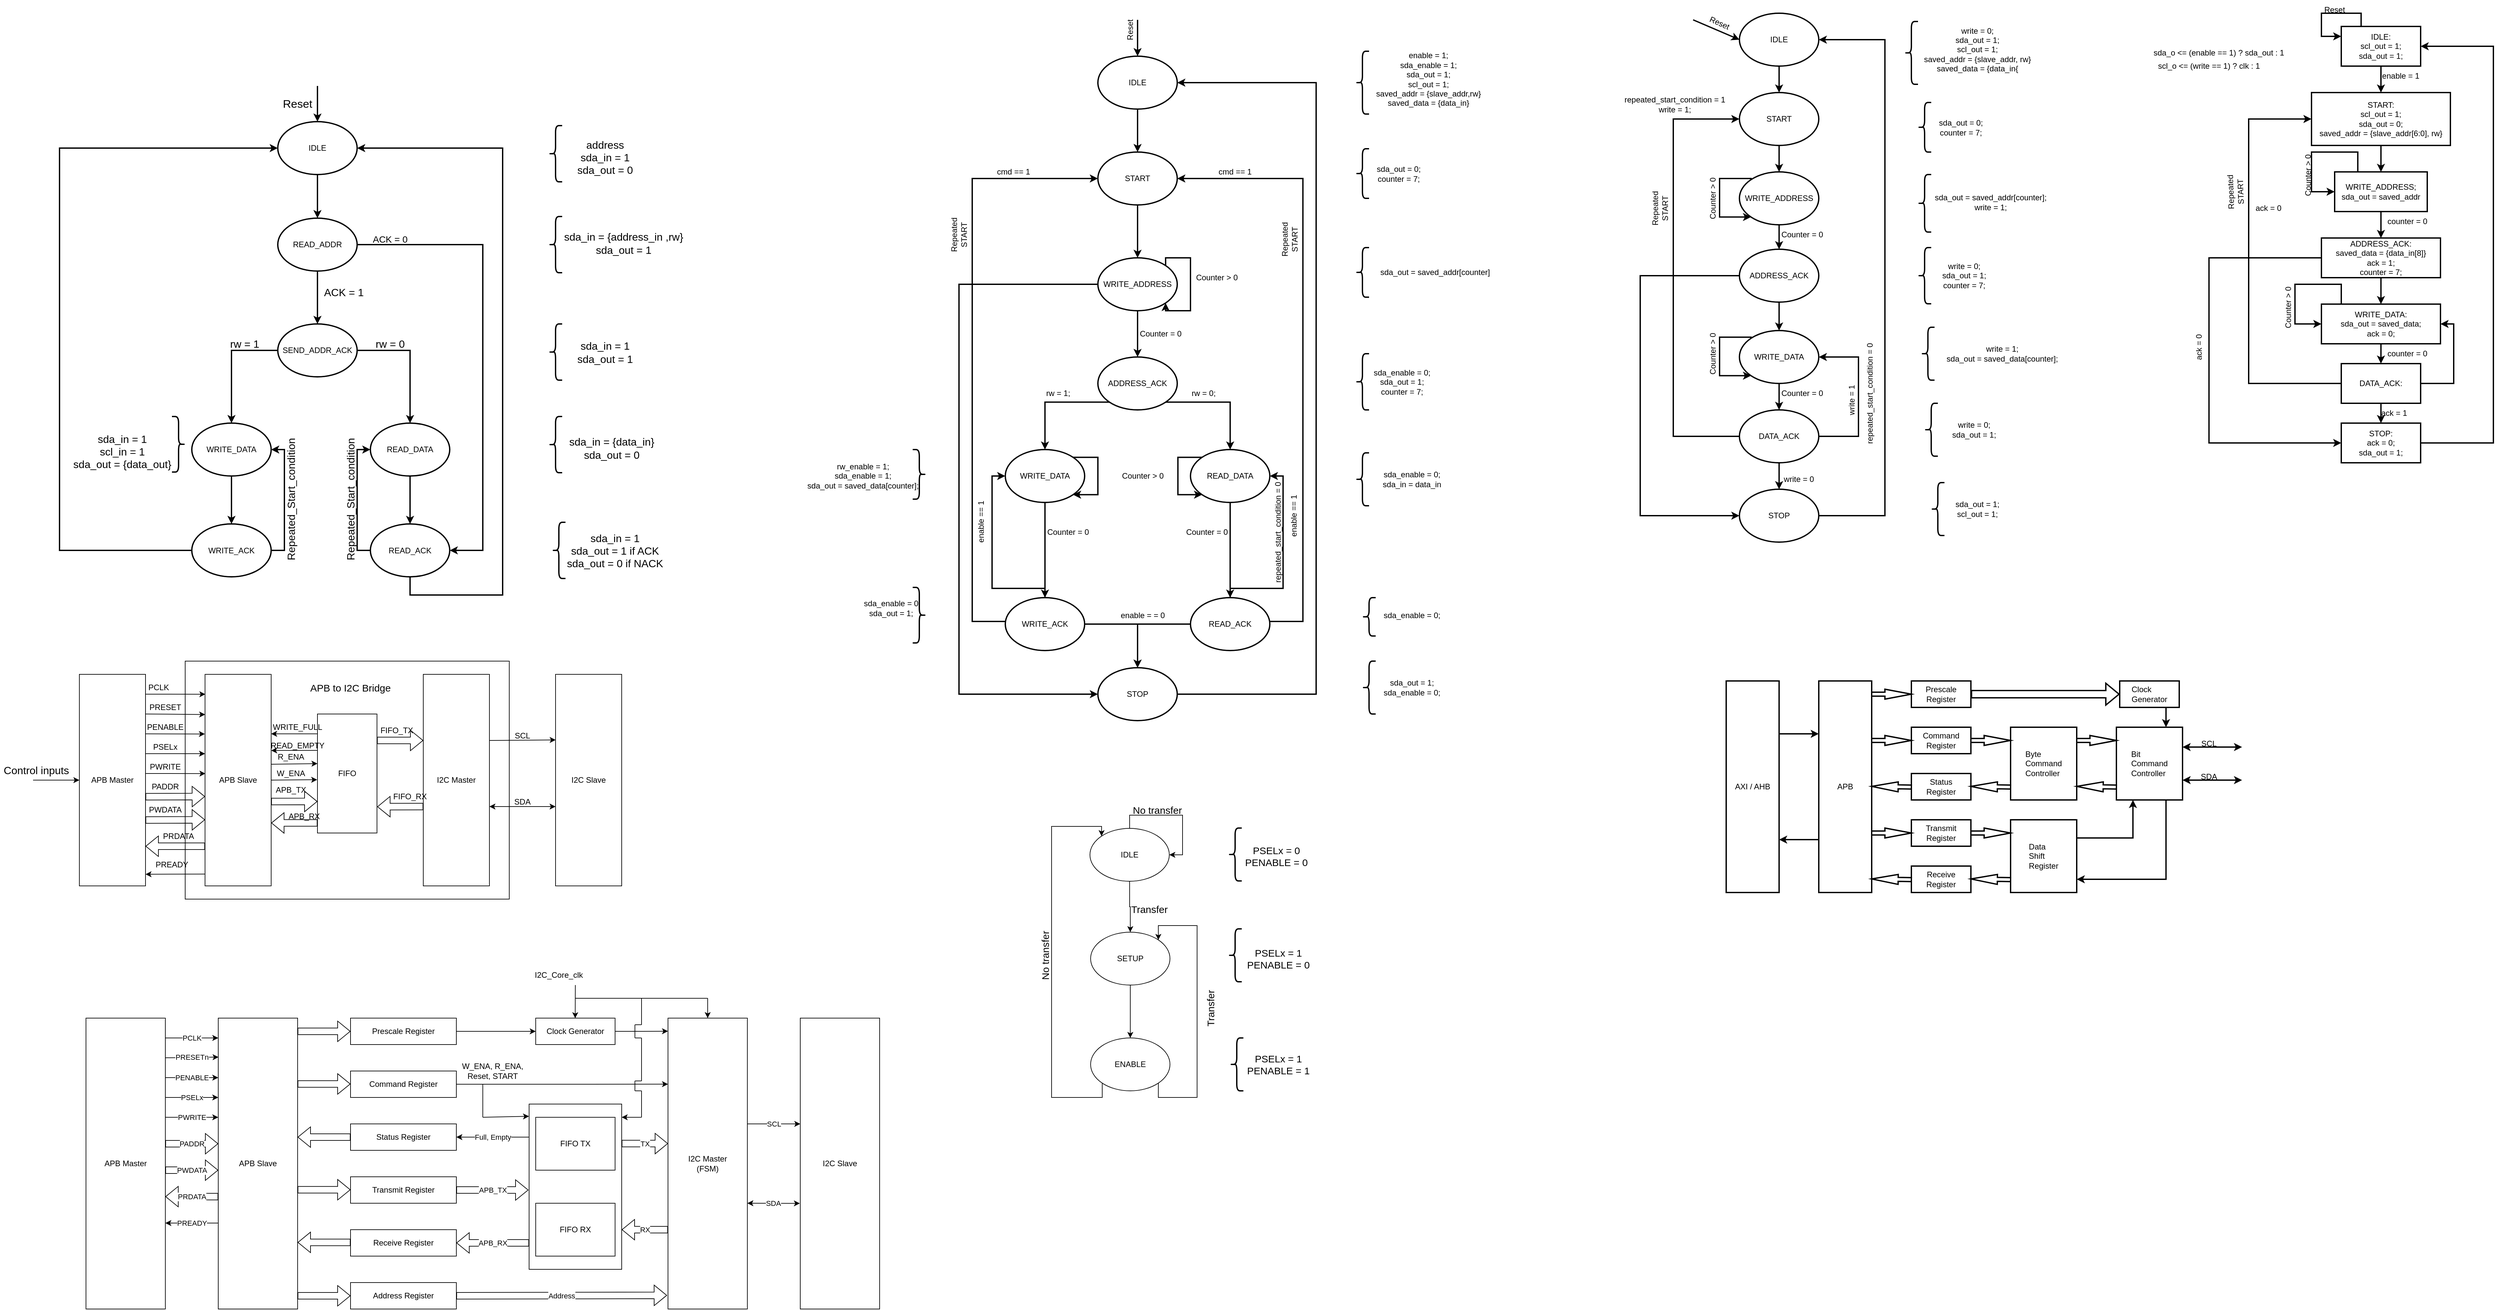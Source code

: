 <mxfile version="23.1.7" type="device">
  <diagram name="Trang-1" id="un2Z05jWp1YboLDthFjY">
    <mxGraphModel dx="3871" dy="630" grid="1" gridSize="10" guides="1" tooltips="1" connect="1" arrows="1" fold="1" page="1" pageScale="1" pageWidth="3300" pageHeight="4681" background="none" math="0" shadow="0">
      <root>
        <mxCell id="0" />
        <mxCell id="1" parent="0" />
        <mxCell id="wLMxWUrb70poK8knPChm-42" value="" style="rounded=0;whiteSpace=wrap;html=1;" parent="1" vertex="1">
          <mxGeometry x="-2450" y="1690" width="140" height="250" as="geometry" />
        </mxCell>
        <mxCell id="p-fW8wBB_FOYrnYTalBx-36" value="" style="rounded=0;whiteSpace=wrap;html=1;" parent="1" vertex="1">
          <mxGeometry x="-2970" y="1020" width="490" height="360" as="geometry" />
        </mxCell>
        <mxCell id="miS93AJrWsVp9ImznYEP-99" style="edgeStyle=orthogonalEdgeStyle;rounded=0;orthogonalLoop=1;jettySize=auto;html=1;entryX=0.5;entryY=0;entryDx=0;entryDy=0;labelBackgroundColor=none;fontColor=default;strokeWidth=2;" parent="1" source="miS93AJrWsVp9ImznYEP-97" target="miS93AJrWsVp9ImznYEP-98" edge="1">
          <mxGeometry relative="1" as="geometry" />
        </mxCell>
        <mxCell id="miS93AJrWsVp9ImznYEP-97" value="IDLE:&lt;br&gt;scl_out = 1;&lt;br&gt;sda_out = 1;" style="rounded=0;whiteSpace=wrap;html=1;labelBackgroundColor=none;strokeWidth=2;" parent="1" vertex="1">
          <mxGeometry x="290" y="60" width="120" height="60" as="geometry" />
        </mxCell>
        <mxCell id="miS93AJrWsVp9ImznYEP-104" style="edgeStyle=orthogonalEdgeStyle;rounded=0;orthogonalLoop=1;jettySize=auto;html=1;entryX=0.5;entryY=0;entryDx=0;entryDy=0;labelBackgroundColor=none;fontColor=default;strokeWidth=2;" parent="1" source="miS93AJrWsVp9ImznYEP-98" target="miS93AJrWsVp9ImznYEP-102" edge="1">
          <mxGeometry relative="1" as="geometry" />
        </mxCell>
        <mxCell id="miS93AJrWsVp9ImznYEP-98" value="START:&lt;br&gt;scl_out = 1;&lt;br&gt;sda_out = 0;&lt;br&gt;saved_addr = {slave_addr[6:0], rw}" style="rounded=0;whiteSpace=wrap;html=1;labelBackgroundColor=none;strokeWidth=2;" parent="1" vertex="1">
          <mxGeometry x="245" y="160" width="210" height="80" as="geometry" />
        </mxCell>
        <mxCell id="miS93AJrWsVp9ImznYEP-100" value="enable = 1" style="text;html=1;strokeColor=none;fillColor=none;align=center;verticalAlign=middle;whiteSpace=wrap;rounded=0;labelBackgroundColor=none;strokeWidth=2;" parent="1" vertex="1">
          <mxGeometry x="350" y="120" width="60" height="30" as="geometry" />
        </mxCell>
        <mxCell id="miS93AJrWsVp9ImznYEP-105" style="edgeStyle=orthogonalEdgeStyle;rounded=0;orthogonalLoop=1;jettySize=auto;html=1;labelBackgroundColor=none;fontColor=default;strokeWidth=2;" parent="1" source="miS93AJrWsVp9ImznYEP-102" target="miS93AJrWsVp9ImznYEP-103" edge="1">
          <mxGeometry relative="1" as="geometry" />
        </mxCell>
        <mxCell id="miS93AJrWsVp9ImznYEP-102" value="WRITE_ADDRESS;&lt;br&gt;sda_out = saved_addr" style="rounded=0;whiteSpace=wrap;html=1;labelBackgroundColor=none;strokeWidth=2;" parent="1" vertex="1">
          <mxGeometry x="280" y="280" width="140" height="60" as="geometry" />
        </mxCell>
        <mxCell id="miS93AJrWsVp9ImznYEP-107" style="edgeStyle=orthogonalEdgeStyle;rounded=0;orthogonalLoop=1;jettySize=auto;html=1;entryX=0.5;entryY=0;entryDx=0;entryDy=0;labelBackgroundColor=none;fontColor=default;strokeWidth=2;" parent="1" source="miS93AJrWsVp9ImznYEP-103" target="miS93AJrWsVp9ImznYEP-106" edge="1">
          <mxGeometry relative="1" as="geometry" />
        </mxCell>
        <mxCell id="VFzLhjENbyDKadtDuFec-65" style="edgeStyle=orthogonalEdgeStyle;rounded=0;orthogonalLoop=1;jettySize=auto;html=1;entryX=0;entryY=0.5;entryDx=0;entryDy=0;strokeWidth=2;" parent="1" source="miS93AJrWsVp9ImznYEP-103" target="miS93AJrWsVp9ImznYEP-110" edge="1">
          <mxGeometry relative="1" as="geometry">
            <Array as="points">
              <mxPoint x="90" y="410" />
              <mxPoint x="90" y="690" />
            </Array>
          </mxGeometry>
        </mxCell>
        <mxCell id="miS93AJrWsVp9ImznYEP-103" value="ADDRESS_ACK:&lt;br&gt;saved_data = {data_in[8]}&lt;br&gt;ack = 1;&lt;br&gt;counter = 7;" style="rounded=0;whiteSpace=wrap;html=1;labelBackgroundColor=none;strokeWidth=2;" parent="1" vertex="1">
          <mxGeometry x="260" y="380" width="180" height="60" as="geometry" />
        </mxCell>
        <mxCell id="miS93AJrWsVp9ImznYEP-109" style="edgeStyle=orthogonalEdgeStyle;rounded=0;orthogonalLoop=1;jettySize=auto;html=1;entryX=0.5;entryY=0;entryDx=0;entryDy=0;labelBackgroundColor=none;fontColor=default;strokeWidth=2;" parent="1" source="miS93AJrWsVp9ImznYEP-106" target="miS93AJrWsVp9ImznYEP-108" edge="1">
          <mxGeometry relative="1" as="geometry" />
        </mxCell>
        <mxCell id="miS93AJrWsVp9ImznYEP-106" value="WRITE_DATA:&lt;br&gt;sda_out = saved_data;&lt;br&gt;ack = 0;" style="rounded=0;whiteSpace=wrap;html=1;labelBackgroundColor=none;strokeWidth=2;" parent="1" vertex="1">
          <mxGeometry x="260" y="480" width="180" height="60" as="geometry" />
        </mxCell>
        <mxCell id="miS93AJrWsVp9ImznYEP-111" style="edgeStyle=orthogonalEdgeStyle;rounded=0;orthogonalLoop=1;jettySize=auto;html=1;entryX=0.5;entryY=0;entryDx=0;entryDy=0;labelBackgroundColor=none;fontColor=default;strokeWidth=2;" parent="1" source="miS93AJrWsVp9ImznYEP-108" target="miS93AJrWsVp9ImznYEP-110" edge="1">
          <mxGeometry relative="1" as="geometry" />
        </mxCell>
        <mxCell id="VFzLhjENbyDKadtDuFec-39" style="edgeStyle=orthogonalEdgeStyle;rounded=0;orthogonalLoop=1;jettySize=auto;html=1;entryX=1;entryY=0.5;entryDx=0;entryDy=0;strokeWidth=2;" parent="1" source="miS93AJrWsVp9ImznYEP-108" target="miS93AJrWsVp9ImznYEP-106" edge="1">
          <mxGeometry relative="1" as="geometry">
            <Array as="points">
              <mxPoint x="460" y="600" />
              <mxPoint x="460" y="510" />
            </Array>
          </mxGeometry>
        </mxCell>
        <mxCell id="VFzLhjENbyDKadtDuFec-68" style="edgeStyle=orthogonalEdgeStyle;rounded=0;orthogonalLoop=1;jettySize=auto;html=1;entryX=0;entryY=0.5;entryDx=0;entryDy=0;strokeWidth=2;" parent="1" source="miS93AJrWsVp9ImznYEP-108" target="miS93AJrWsVp9ImznYEP-98" edge="1">
          <mxGeometry relative="1" as="geometry">
            <Array as="points">
              <mxPoint x="150" y="600" />
              <mxPoint x="150" y="200" />
            </Array>
          </mxGeometry>
        </mxCell>
        <mxCell id="miS93AJrWsVp9ImznYEP-108" value="DATA_ACK:&lt;br&gt;" style="rounded=0;whiteSpace=wrap;html=1;labelBackgroundColor=none;strokeWidth=2;" parent="1" vertex="1">
          <mxGeometry x="290" y="570" width="120" height="60" as="geometry" />
        </mxCell>
        <mxCell id="miS93AJrWsVp9ImznYEP-112" style="edgeStyle=orthogonalEdgeStyle;rounded=0;orthogonalLoop=1;jettySize=auto;html=1;entryX=1;entryY=0.5;entryDx=0;entryDy=0;labelBackgroundColor=none;fontColor=default;strokeWidth=2;" parent="1" source="miS93AJrWsVp9ImznYEP-110" target="miS93AJrWsVp9ImznYEP-97" edge="1">
          <mxGeometry relative="1" as="geometry">
            <Array as="points">
              <mxPoint x="520" y="690" />
              <mxPoint x="520" y="90" />
            </Array>
          </mxGeometry>
        </mxCell>
        <mxCell id="miS93AJrWsVp9ImznYEP-110" value="STOP:&lt;br&gt;ack = 0;&lt;br&gt;sda_out = 1;" style="rounded=0;whiteSpace=wrap;html=1;labelBackgroundColor=none;strokeWidth=2;" parent="1" vertex="1">
          <mxGeometry x="290" y="660" width="120" height="60" as="geometry" />
        </mxCell>
        <mxCell id="miS93AJrWsVp9ImznYEP-113" value="sda_o &amp;lt;= (enable == 1) ? sda_out : 1" style="text;html=1;strokeColor=none;fillColor=none;align=center;verticalAlign=middle;whiteSpace=wrap;rounded=0;labelBackgroundColor=none;strokeWidth=2;" parent="1" vertex="1">
          <mxGeometry y="85" width="210" height="30" as="geometry" />
        </mxCell>
        <mxCell id="miS93AJrWsVp9ImznYEP-114" value="scl_o &amp;lt;= (write == 1) ? clk : 1" style="text;html=1;strokeColor=none;fillColor=none;align=center;verticalAlign=middle;whiteSpace=wrap;rounded=0;labelBackgroundColor=none;strokeWidth=2;" parent="1" vertex="1">
          <mxGeometry x="-10" y="105" width="200" height="30" as="geometry" />
        </mxCell>
        <mxCell id="miS93AJrWsVp9ImznYEP-115" style="edgeStyle=orthogonalEdgeStyle;rounded=0;orthogonalLoop=1;jettySize=auto;html=1;entryX=0;entryY=0.5;entryDx=0;entryDy=0;labelBackgroundColor=none;fontColor=default;entryPerimeter=0;strokeWidth=2;" parent="1" target="miS93AJrWsVp9ImznYEP-106" edge="1">
          <mxGeometry relative="1" as="geometry">
            <mxPoint x="290" y="480" as="sourcePoint" />
            <mxPoint x="255" y="510" as="targetPoint" />
            <Array as="points">
              <mxPoint x="290" y="450" />
              <mxPoint x="220" y="450" />
              <mxPoint x="220" y="510" />
            </Array>
          </mxGeometry>
        </mxCell>
        <mxCell id="miS93AJrWsVp9ImznYEP-117" value="Counter &amp;gt; 0&lt;br&gt;" style="text;html=1;strokeColor=none;fillColor=none;align=center;verticalAlign=middle;whiteSpace=wrap;rounded=0;labelBackgroundColor=none;rotation=-90;strokeWidth=2;" parent="1" vertex="1">
          <mxGeometry x="170" y="270" width="140" height="30" as="geometry" />
        </mxCell>
        <mxCell id="miS93AJrWsVp9ImznYEP-119" style="edgeStyle=orthogonalEdgeStyle;rounded=0;orthogonalLoop=1;jettySize=auto;html=1;entryX=0;entryY=0.25;entryDx=0;entryDy=0;labelBackgroundColor=none;fontColor=default;strokeWidth=2;" parent="1" edge="1">
          <mxGeometry relative="1" as="geometry">
            <mxPoint x="315" y="280" as="sourcePoint" />
            <mxPoint x="280" y="310" as="targetPoint" />
            <Array as="points">
              <mxPoint x="315" y="250" />
              <mxPoint x="245" y="250" />
              <mxPoint x="245" y="310" />
            </Array>
          </mxGeometry>
        </mxCell>
        <mxCell id="miS93AJrWsVp9ImznYEP-120" value="Counter &amp;gt; 0" style="text;html=1;strokeColor=none;fillColor=none;align=center;verticalAlign=middle;whiteSpace=wrap;rounded=0;labelBackgroundColor=none;rotation=-90;strokeWidth=2;" parent="1" vertex="1">
          <mxGeometry x="140" y="470" width="140" height="30" as="geometry" />
        </mxCell>
        <mxCell id="miS93AJrWsVp9ImznYEP-121" value="counter = 0" style="text;html=1;strokeColor=none;fillColor=none;align=center;verticalAlign=middle;whiteSpace=wrap;rounded=0;labelBackgroundColor=none;strokeWidth=2;" parent="1" vertex="1">
          <mxGeometry x="340" y="540" width="100" height="30" as="geometry" />
        </mxCell>
        <mxCell id="miS93AJrWsVp9ImznYEP-122" value="counter = 0" style="text;html=1;strokeColor=none;fillColor=none;align=center;verticalAlign=middle;whiteSpace=wrap;rounded=0;labelBackgroundColor=none;strokeWidth=2;" parent="1" vertex="1">
          <mxGeometry x="340" y="340" width="100" height="30" as="geometry" />
        </mxCell>
        <mxCell id="VFzLhjENbyDKadtDuFec-7" style="edgeStyle=orthogonalEdgeStyle;rounded=0;orthogonalLoop=1;jettySize=auto;html=1;exitX=0.25;exitY=0;exitDx=0;exitDy=0;entryX=0;entryY=0.25;entryDx=0;entryDy=0;strokeWidth=2;" parent="1" source="miS93AJrWsVp9ImznYEP-97" target="miS93AJrWsVp9ImznYEP-97" edge="1">
          <mxGeometry relative="1" as="geometry">
            <Array as="points">
              <mxPoint x="320" y="40" />
              <mxPoint x="260" y="40" />
              <mxPoint x="260" y="75" />
            </Array>
          </mxGeometry>
        </mxCell>
        <mxCell id="VFzLhjENbyDKadtDuFec-8" value="Reset" style="text;html=1;strokeColor=none;fillColor=none;align=center;verticalAlign=middle;whiteSpace=wrap;rounded=0;strokeWidth=2;" parent="1" vertex="1">
          <mxGeometry x="250" y="20" width="60" height="30" as="geometry" />
        </mxCell>
        <mxCell id="VFzLhjENbyDKadtDuFec-69" value="Repeated START" style="text;html=1;strokeColor=none;fillColor=none;align=center;verticalAlign=middle;whiteSpace=wrap;rounded=0;rotation=-92;strokeWidth=2;" parent="1" vertex="1">
          <mxGeometry x="100" y="295" width="60" height="30" as="geometry" />
        </mxCell>
        <mxCell id="VFzLhjENbyDKadtDuFec-105" style="edgeStyle=orthogonalEdgeStyle;rounded=0;orthogonalLoop=1;jettySize=auto;html=1;exitX=1;exitY=0.25;exitDx=0;exitDy=0;entryX=0;entryY=0.25;entryDx=0;entryDy=0;strokeWidth=2;" parent="1" source="VFzLhjENbyDKadtDuFec-70" target="VFzLhjENbyDKadtDuFec-71" edge="1">
          <mxGeometry relative="1" as="geometry" />
        </mxCell>
        <mxCell id="VFzLhjENbyDKadtDuFec-70" value="AXI / AHB" style="rounded=0;whiteSpace=wrap;html=1;strokeWidth=2;" parent="1" vertex="1">
          <mxGeometry x="-640" y="1050" width="80" height="320" as="geometry" />
        </mxCell>
        <mxCell id="VFzLhjENbyDKadtDuFec-106" style="edgeStyle=orthogonalEdgeStyle;rounded=0;orthogonalLoop=1;jettySize=auto;html=1;exitX=0;exitY=0.75;exitDx=0;exitDy=0;entryX=1;entryY=0.75;entryDx=0;entryDy=0;strokeWidth=2;" parent="1" source="VFzLhjENbyDKadtDuFec-71" target="VFzLhjENbyDKadtDuFec-70" edge="1">
          <mxGeometry relative="1" as="geometry" />
        </mxCell>
        <mxCell id="VFzLhjENbyDKadtDuFec-71" value="APB" style="rounded=0;whiteSpace=wrap;html=1;strokeWidth=2;" parent="1" vertex="1">
          <mxGeometry x="-500" y="1050" width="80" height="320" as="geometry" />
        </mxCell>
        <mxCell id="VFzLhjENbyDKadtDuFec-72" value="Prescale Register" style="rounded=0;whiteSpace=wrap;html=1;strokeWidth=2;" parent="1" vertex="1">
          <mxGeometry x="-360" y="1050" width="90" height="40" as="geometry" />
        </mxCell>
        <mxCell id="VFzLhjENbyDKadtDuFec-73" value="Command Register" style="rounded=0;whiteSpace=wrap;html=1;strokeWidth=2;" parent="1" vertex="1">
          <mxGeometry x="-360" y="1120" width="90" height="40" as="geometry" />
        </mxCell>
        <mxCell id="VFzLhjENbyDKadtDuFec-74" value="Status &lt;br&gt;Register" style="rounded=0;whiteSpace=wrap;html=1;strokeWidth=2;" parent="1" vertex="1">
          <mxGeometry x="-360" y="1190" width="90" height="40" as="geometry" />
        </mxCell>
        <mxCell id="VFzLhjENbyDKadtDuFec-75" value="Transmit Register" style="rounded=0;whiteSpace=wrap;html=1;strokeWidth=2;" parent="1" vertex="1">
          <mxGeometry x="-360" y="1260" width="90" height="40" as="geometry" />
        </mxCell>
        <mxCell id="VFzLhjENbyDKadtDuFec-76" value="Receive Register" style="rounded=0;whiteSpace=wrap;html=1;strokeWidth=2;" parent="1" vertex="1">
          <mxGeometry x="-360" y="1330" width="90" height="40" as="geometry" />
        </mxCell>
        <mxCell id="VFzLhjENbyDKadtDuFec-78" value="" style="html=1;shadow=0;dashed=0;align=center;verticalAlign=middle;shape=mxgraph.arrows2.arrow;dy=0.6;dx=40;notch=0;strokeWidth=2;" parent="1" vertex="1">
          <mxGeometry x="-420" y="1062.5" width="60" height="15" as="geometry" />
        </mxCell>
        <mxCell id="VFzLhjENbyDKadtDuFec-79" value="" style="html=1;shadow=0;dashed=0;align=center;verticalAlign=middle;shape=mxgraph.arrows2.arrow;dy=0.6;dx=40;notch=0;strokeWidth=2;" parent="1" vertex="1">
          <mxGeometry x="-420" y="1132.5" width="60" height="15" as="geometry" />
        </mxCell>
        <mxCell id="VFzLhjENbyDKadtDuFec-80" value="" style="html=1;shadow=0;dashed=0;align=center;verticalAlign=middle;shape=mxgraph.arrows2.arrow;dy=0.6;dx=40;notch=0;strokeWidth=2;" parent="1" vertex="1">
          <mxGeometry x="-420" y="1272.5" width="60" height="15" as="geometry" />
        </mxCell>
        <mxCell id="VFzLhjENbyDKadtDuFec-81" value="" style="html=1;shadow=0;dashed=0;align=center;verticalAlign=middle;shape=mxgraph.arrows2.arrow;dy=0.6;dx=40;notch=0;rotation=-179;strokeWidth=2;" parent="1" vertex="1">
          <mxGeometry x="-420" y="1202.5" width="60" height="15" as="geometry" />
        </mxCell>
        <mxCell id="VFzLhjENbyDKadtDuFec-82" value="" style="html=1;shadow=0;dashed=0;align=center;verticalAlign=middle;shape=mxgraph.arrows2.arrow;dy=0.6;dx=40;notch=0;rotation=-179;strokeWidth=2;" parent="1" vertex="1">
          <mxGeometry x="-420" y="1342.5" width="60" height="15" as="geometry" />
        </mxCell>
        <mxCell id="VFzLhjENbyDKadtDuFec-83" value="&lt;div style=&quot;text-align: left;&quot;&gt;&lt;span style=&quot;background-color: initial;&quot;&gt;Byte&lt;/span&gt;&lt;/div&gt;&lt;div style=&quot;text-align: left;&quot;&gt;&lt;span style=&quot;background-color: initial;&quot;&gt;Command&lt;/span&gt;&lt;/div&gt;&lt;div style=&quot;text-align: left;&quot;&gt;&lt;span style=&quot;background-color: initial;&quot;&gt;Controller&lt;/span&gt;&lt;/div&gt;" style="rounded=0;whiteSpace=wrap;html=1;strokeWidth=2;" parent="1" vertex="1">
          <mxGeometry x="-210" y="1120" width="100" height="110" as="geometry" />
        </mxCell>
        <mxCell id="VFzLhjENbyDKadtDuFec-84" value="" style="html=1;shadow=0;dashed=0;align=center;verticalAlign=middle;shape=mxgraph.arrows2.arrow;dy=0.6;dx=40;notch=0;strokeWidth=2;" parent="1" vertex="1">
          <mxGeometry x="-270" y="1132.5" width="60" height="15" as="geometry" />
        </mxCell>
        <mxCell id="VFzLhjENbyDKadtDuFec-85" value="" style="html=1;shadow=0;dashed=0;align=center;verticalAlign=middle;shape=mxgraph.arrows2.arrow;dy=0.6;dx=40;notch=0;rotation=-179;strokeWidth=2;" parent="1" vertex="1">
          <mxGeometry x="-270" y="1202.5" width="60" height="15" as="geometry" />
        </mxCell>
        <mxCell id="VFzLhjENbyDKadtDuFec-94" style="edgeStyle=orthogonalEdgeStyle;rounded=0;orthogonalLoop=1;jettySize=auto;html=1;exitX=1;exitY=0.25;exitDx=0;exitDy=0;entryX=0.25;entryY=1;entryDx=0;entryDy=0;strokeWidth=2;" parent="1" source="VFzLhjENbyDKadtDuFec-86" target="VFzLhjENbyDKadtDuFec-91" edge="1">
          <mxGeometry relative="1" as="geometry" />
        </mxCell>
        <mxCell id="VFzLhjENbyDKadtDuFec-86" value="&lt;div style=&quot;text-align: left;&quot;&gt;Data&lt;/div&gt;&lt;div style=&quot;text-align: left;&quot;&gt;Shift&amp;nbsp;&lt;/div&gt;&lt;div style=&quot;text-align: left;&quot;&gt;Register&lt;/div&gt;" style="rounded=0;whiteSpace=wrap;html=1;strokeWidth=2;" parent="1" vertex="1">
          <mxGeometry x="-210" y="1260" width="100" height="110" as="geometry" />
        </mxCell>
        <mxCell id="VFzLhjENbyDKadtDuFec-87" value="" style="html=1;shadow=0;dashed=0;align=center;verticalAlign=middle;shape=mxgraph.arrows2.arrow;dy=0.6;dx=40;notch=0;strokeWidth=2;" parent="1" vertex="1">
          <mxGeometry x="-270" y="1272.5" width="60" height="15" as="geometry" />
        </mxCell>
        <mxCell id="VFzLhjENbyDKadtDuFec-90" value="" style="html=1;shadow=0;dashed=0;align=center;verticalAlign=middle;shape=mxgraph.arrows2.arrow;dy=0.6;dx=40;notch=0;rotation=-179;strokeWidth=2;" parent="1" vertex="1">
          <mxGeometry x="-270" y="1342.5" width="60" height="15" as="geometry" />
        </mxCell>
        <mxCell id="VFzLhjENbyDKadtDuFec-91" value="&lt;div style=&quot;text-align: left;&quot;&gt;&lt;span style=&quot;background-color: initial;&quot;&gt;Bit&lt;/span&gt;&lt;/div&gt;&lt;div style=&quot;text-align: left;&quot;&gt;&lt;span style=&quot;background-color: initial;&quot;&gt;Command&lt;/span&gt;&lt;/div&gt;&lt;div style=&quot;text-align: left;&quot;&gt;&lt;span style=&quot;background-color: initial;&quot;&gt;Controller&lt;/span&gt;&lt;/div&gt;" style="rounded=0;whiteSpace=wrap;html=1;strokeWidth=2;" parent="1" vertex="1">
          <mxGeometry x="-50" y="1120" width="100" height="110" as="geometry" />
        </mxCell>
        <mxCell id="VFzLhjENbyDKadtDuFec-92" value="" style="html=1;shadow=0;dashed=0;align=center;verticalAlign=middle;shape=mxgraph.arrows2.arrow;dy=0.6;dx=40;notch=0;strokeWidth=2;" parent="1" vertex="1">
          <mxGeometry x="-110" y="1132.5" width="60" height="15" as="geometry" />
        </mxCell>
        <mxCell id="VFzLhjENbyDKadtDuFec-93" value="" style="html=1;shadow=0;dashed=0;align=center;verticalAlign=middle;shape=mxgraph.arrows2.arrow;dy=0.6;dx=40;notch=0;rotation=-179;strokeWidth=2;" parent="1" vertex="1">
          <mxGeometry x="-110" y="1202.5" width="60" height="15" as="geometry" />
        </mxCell>
        <mxCell id="VFzLhjENbyDKadtDuFec-95" style="edgeStyle=orthogonalEdgeStyle;rounded=0;orthogonalLoop=1;jettySize=auto;html=1;exitX=0.75;exitY=1;exitDx=0;exitDy=0;entryX=1;entryY=0.818;entryDx=0;entryDy=0;entryPerimeter=0;strokeWidth=2;" parent="1" source="VFzLhjENbyDKadtDuFec-91" target="VFzLhjENbyDKadtDuFec-86" edge="1">
          <mxGeometry relative="1" as="geometry" />
        </mxCell>
        <mxCell id="VFzLhjENbyDKadtDuFec-99" style="edgeStyle=orthogonalEdgeStyle;rounded=0;orthogonalLoop=1;jettySize=auto;html=1;exitX=0.75;exitY=1;exitDx=0;exitDy=0;entryX=0.75;entryY=0;entryDx=0;entryDy=0;strokeWidth=2;" parent="1" source="VFzLhjENbyDKadtDuFec-96" target="VFzLhjENbyDKadtDuFec-91" edge="1">
          <mxGeometry relative="1" as="geometry" />
        </mxCell>
        <mxCell id="VFzLhjENbyDKadtDuFec-96" value="&lt;div style=&quot;text-align: left;&quot;&gt;&lt;span style=&quot;background-color: initial;&quot;&gt;Clock&lt;/span&gt;&lt;/div&gt;&lt;div style=&quot;text-align: left;&quot;&gt;&lt;span style=&quot;background-color: initial;&quot;&gt;Generator&lt;/span&gt;&lt;/div&gt;" style="rounded=0;whiteSpace=wrap;html=1;strokeWidth=2;" parent="1" vertex="1">
          <mxGeometry x="-45" y="1050" width="90" height="40" as="geometry" />
        </mxCell>
        <mxCell id="VFzLhjENbyDKadtDuFec-108" value="" style="endArrow=classic;startArrow=classic;html=1;rounded=0;strokeWidth=2;" parent="1" edge="1">
          <mxGeometry width="50" height="50" relative="1" as="geometry">
            <mxPoint x="50" y="1150" as="sourcePoint" />
            <mxPoint x="140" y="1150" as="targetPoint" />
          </mxGeometry>
        </mxCell>
        <mxCell id="VFzLhjENbyDKadtDuFec-109" value="" style="endArrow=classic;startArrow=classic;html=1;rounded=0;strokeWidth=2;" parent="1" edge="1">
          <mxGeometry width="50" height="50" relative="1" as="geometry">
            <mxPoint x="50" y="1200" as="sourcePoint" />
            <mxPoint x="140" y="1200" as="targetPoint" />
          </mxGeometry>
        </mxCell>
        <mxCell id="VFzLhjENbyDKadtDuFec-110" value="SCL" style="text;html=1;strokeColor=none;fillColor=none;align=center;verticalAlign=middle;whiteSpace=wrap;rounded=0;strokeWidth=2;" parent="1" vertex="1">
          <mxGeometry x="60" y="1130" width="60" height="30" as="geometry" />
        </mxCell>
        <mxCell id="VFzLhjENbyDKadtDuFec-111" value="SDA" style="text;html=1;strokeColor=none;fillColor=none;align=center;verticalAlign=middle;whiteSpace=wrap;rounded=0;strokeWidth=2;" parent="1" vertex="1">
          <mxGeometry x="60" y="1180" width="60" height="30" as="geometry" />
        </mxCell>
        <mxCell id="VFzLhjENbyDKadtDuFec-112" value="ack = 0" style="text;html=1;strokeColor=none;fillColor=none;align=center;verticalAlign=middle;whiteSpace=wrap;rounded=0;rotation=-90;strokeWidth=2;" parent="1" vertex="1">
          <mxGeometry x="45" y="530" width="60" height="30" as="geometry" />
        </mxCell>
        <mxCell id="VFzLhjENbyDKadtDuFec-113" value="ack = 0" style="text;html=1;strokeColor=none;fillColor=none;align=center;verticalAlign=middle;whiteSpace=wrap;rounded=0;strokeWidth=2;" parent="1" vertex="1">
          <mxGeometry x="150" y="320" width="60" height="30" as="geometry" />
        </mxCell>
        <mxCell id="VFzLhjENbyDKadtDuFec-115" value="ack = 1" style="text;html=1;strokeColor=none;fillColor=none;align=center;verticalAlign=middle;whiteSpace=wrap;rounded=0;strokeWidth=2;" parent="1" vertex="1">
          <mxGeometry x="340" y="630" width="60" height="30" as="geometry" />
        </mxCell>
        <mxCell id="zmX6d302JymqhJtnB4PH-10" style="edgeStyle=orthogonalEdgeStyle;rounded=0;orthogonalLoop=1;jettySize=auto;html=1;exitX=0.5;exitY=1;exitDx=0;exitDy=0;entryX=0.5;entryY=0;entryDx=0;entryDy=0;strokeWidth=2;" parent="1" source="zmX6d302JymqhJtnB4PH-1" target="zmX6d302JymqhJtnB4PH-2" edge="1">
          <mxGeometry relative="1" as="geometry" />
        </mxCell>
        <mxCell id="zmX6d302JymqhJtnB4PH-1" value="IDLE" style="ellipse;whiteSpace=wrap;html=1;strokeWidth=2;" parent="1" vertex="1">
          <mxGeometry x="-1590" y="105" width="120" height="80" as="geometry" />
        </mxCell>
        <mxCell id="zmX6d302JymqhJtnB4PH-11" style="edgeStyle=orthogonalEdgeStyle;rounded=0;orthogonalLoop=1;jettySize=auto;html=1;entryX=0.5;entryY=0;entryDx=0;entryDy=0;strokeWidth=2;" parent="1" source="zmX6d302JymqhJtnB4PH-2" target="zmX6d302JymqhJtnB4PH-3" edge="1">
          <mxGeometry relative="1" as="geometry" />
        </mxCell>
        <mxCell id="zmX6d302JymqhJtnB4PH-2" value="START" style="ellipse;whiteSpace=wrap;html=1;strokeWidth=2;" parent="1" vertex="1">
          <mxGeometry x="-1590" y="250" width="120" height="80" as="geometry" />
        </mxCell>
        <mxCell id="zmX6d302JymqhJtnB4PH-12" style="edgeStyle=orthogonalEdgeStyle;rounded=0;orthogonalLoop=1;jettySize=auto;html=1;entryX=0.5;entryY=0;entryDx=0;entryDy=0;strokeWidth=2;" parent="1" source="zmX6d302JymqhJtnB4PH-3" target="zmX6d302JymqhJtnB4PH-4" edge="1">
          <mxGeometry relative="1" as="geometry" />
        </mxCell>
        <mxCell id="zmX6d302JymqhJtnB4PH-23" style="edgeStyle=orthogonalEdgeStyle;rounded=0;orthogonalLoop=1;jettySize=auto;html=1;entryX=0;entryY=0.5;entryDx=0;entryDy=0;strokeWidth=2;" parent="1" source="zmX6d302JymqhJtnB4PH-3" target="zmX6d302JymqhJtnB4PH-9" edge="1">
          <mxGeometry relative="1" as="geometry">
            <Array as="points">
              <mxPoint x="-1800" y="450" />
              <mxPoint x="-1800" y="1070" />
            </Array>
          </mxGeometry>
        </mxCell>
        <mxCell id="zmX6d302JymqhJtnB4PH-3" value="WRITE_ADDRESS" style="ellipse;whiteSpace=wrap;html=1;strokeWidth=2;" parent="1" vertex="1">
          <mxGeometry x="-1590" y="410" width="120" height="80" as="geometry" />
        </mxCell>
        <mxCell id="zmX6d302JymqhJtnB4PH-13" style="edgeStyle=orthogonalEdgeStyle;rounded=0;orthogonalLoop=1;jettySize=auto;html=1;exitX=0;exitY=1;exitDx=0;exitDy=0;entryX=0.5;entryY=0;entryDx=0;entryDy=0;strokeWidth=2;" parent="1" source="zmX6d302JymqhJtnB4PH-4" target="zmX6d302JymqhJtnB4PH-5" edge="1">
          <mxGeometry relative="1" as="geometry" />
        </mxCell>
        <mxCell id="zmX6d302JymqhJtnB4PH-17" style="edgeStyle=orthogonalEdgeStyle;rounded=0;orthogonalLoop=1;jettySize=auto;html=1;exitX=1;exitY=1;exitDx=0;exitDy=0;entryX=0.5;entryY=0;entryDx=0;entryDy=0;strokeWidth=2;" parent="1" source="zmX6d302JymqhJtnB4PH-4" target="zmX6d302JymqhJtnB4PH-6" edge="1">
          <mxGeometry relative="1" as="geometry" />
        </mxCell>
        <mxCell id="zmX6d302JymqhJtnB4PH-4" value="ADDRESS_ACK" style="ellipse;whiteSpace=wrap;html=1;strokeWidth=2;" parent="1" vertex="1">
          <mxGeometry x="-1590" y="560" width="120" height="80" as="geometry" />
        </mxCell>
        <mxCell id="zmX6d302JymqhJtnB4PH-14" style="edgeStyle=orthogonalEdgeStyle;rounded=0;orthogonalLoop=1;jettySize=auto;html=1;entryX=0.5;entryY=0;entryDx=0;entryDy=0;strokeWidth=2;" parent="1" source="zmX6d302JymqhJtnB4PH-5" target="zmX6d302JymqhJtnB4PH-7" edge="1">
          <mxGeometry relative="1" as="geometry" />
        </mxCell>
        <mxCell id="zmX6d302JymqhJtnB4PH-5" value="WRITE_DATA" style="ellipse;whiteSpace=wrap;html=1;strokeWidth=2;" parent="1" vertex="1">
          <mxGeometry x="-1730" y="700" width="120" height="80" as="geometry" />
        </mxCell>
        <mxCell id="zmX6d302JymqhJtnB4PH-18" style="edgeStyle=orthogonalEdgeStyle;rounded=0;orthogonalLoop=1;jettySize=auto;html=1;entryX=0.5;entryY=0;entryDx=0;entryDy=0;strokeWidth=2;" parent="1" source="zmX6d302JymqhJtnB4PH-6" target="zmX6d302JymqhJtnB4PH-8" edge="1">
          <mxGeometry relative="1" as="geometry" />
        </mxCell>
        <mxCell id="zmX6d302JymqhJtnB4PH-6" value="READ_DATA" style="ellipse;whiteSpace=wrap;html=1;strokeWidth=2;" parent="1" vertex="1">
          <mxGeometry x="-1450" y="700" width="120" height="80" as="geometry" />
        </mxCell>
        <mxCell id="zmX6d302JymqhJtnB4PH-15" style="edgeStyle=orthogonalEdgeStyle;rounded=0;orthogonalLoop=1;jettySize=auto;html=1;entryX=0.5;entryY=0;entryDx=0;entryDy=0;strokeWidth=2;" parent="1" source="zmX6d302JymqhJtnB4PH-7" target="zmX6d302JymqhJtnB4PH-9" edge="1">
          <mxGeometry relative="1" as="geometry">
            <Array as="points">
              <mxPoint x="-1530" y="964" />
            </Array>
          </mxGeometry>
        </mxCell>
        <mxCell id="zmX6d302JymqhJtnB4PH-19" style="edgeStyle=orthogonalEdgeStyle;rounded=0;orthogonalLoop=1;jettySize=auto;html=1;entryX=0;entryY=0.5;entryDx=0;entryDy=0;strokeWidth=2;" parent="1" source="zmX6d302JymqhJtnB4PH-7" target="zmX6d302JymqhJtnB4PH-5" edge="1">
          <mxGeometry relative="1" as="geometry">
            <Array as="points">
              <mxPoint x="-1670" y="910" />
              <mxPoint x="-1750" y="910" />
              <mxPoint x="-1750" y="740" />
            </Array>
          </mxGeometry>
        </mxCell>
        <mxCell id="KzA25OJin_b2LwNaAo7r-1" style="edgeStyle=orthogonalEdgeStyle;rounded=0;orthogonalLoop=1;jettySize=auto;html=1;exitX=0;exitY=1;exitDx=0;exitDy=0;entryX=0;entryY=0.5;entryDx=0;entryDy=0;strokeWidth=2;" parent="1" source="zmX6d302JymqhJtnB4PH-7" target="zmX6d302JymqhJtnB4PH-2" edge="1">
          <mxGeometry relative="1" as="geometry">
            <Array as="points">
              <mxPoint x="-1712" y="960" />
              <mxPoint x="-1780" y="960" />
              <mxPoint x="-1780" y="290" />
            </Array>
          </mxGeometry>
        </mxCell>
        <mxCell id="zmX6d302JymqhJtnB4PH-7" value="WRITE_ACK" style="ellipse;whiteSpace=wrap;html=1;strokeWidth=2;" parent="1" vertex="1">
          <mxGeometry x="-1730" y="924" width="120" height="80" as="geometry" />
        </mxCell>
        <mxCell id="zmX6d302JymqhJtnB4PH-20" style="edgeStyle=orthogonalEdgeStyle;rounded=0;orthogonalLoop=1;jettySize=auto;html=1;entryX=1;entryY=0.5;entryDx=0;entryDy=0;strokeWidth=2;" parent="1" source="zmX6d302JymqhJtnB4PH-8" target="zmX6d302JymqhJtnB4PH-6" edge="1">
          <mxGeometry relative="1" as="geometry">
            <Array as="points">
              <mxPoint x="-1390" y="910" />
              <mxPoint x="-1310" y="910" />
              <mxPoint x="-1310" y="740" />
            </Array>
          </mxGeometry>
        </mxCell>
        <mxCell id="KzA25OJin_b2LwNaAo7r-2" style="edgeStyle=orthogonalEdgeStyle;rounded=0;orthogonalLoop=1;jettySize=auto;html=1;exitX=1;exitY=1;exitDx=0;exitDy=0;entryX=1;entryY=0.5;entryDx=0;entryDy=0;strokeWidth=2;" parent="1" source="zmX6d302JymqhJtnB4PH-8" target="zmX6d302JymqhJtnB4PH-2" edge="1">
          <mxGeometry relative="1" as="geometry">
            <Array as="points">
              <mxPoint x="-1348" y="960" />
              <mxPoint x="-1280" y="960" />
              <mxPoint x="-1280" y="290" />
            </Array>
          </mxGeometry>
        </mxCell>
        <mxCell id="KzA25OJin_b2LwNaAo7r-36" style="edgeStyle=orthogonalEdgeStyle;rounded=0;orthogonalLoop=1;jettySize=auto;html=1;entryX=0.5;entryY=0;entryDx=0;entryDy=0;strokeWidth=2;" parent="1" source="zmX6d302JymqhJtnB4PH-8" target="zmX6d302JymqhJtnB4PH-9" edge="1">
          <mxGeometry relative="1" as="geometry" />
        </mxCell>
        <mxCell id="zmX6d302JymqhJtnB4PH-8" value="READ_ACK" style="ellipse;whiteSpace=wrap;html=1;strokeWidth=2;" parent="1" vertex="1">
          <mxGeometry x="-1450" y="924" width="120" height="80" as="geometry" />
        </mxCell>
        <mxCell id="zmX6d302JymqhJtnB4PH-24" style="edgeStyle=orthogonalEdgeStyle;rounded=0;orthogonalLoop=1;jettySize=auto;html=1;entryX=1;entryY=0.5;entryDx=0;entryDy=0;exitX=1;exitY=0.5;exitDx=0;exitDy=0;strokeWidth=2;" parent="1" source="zmX6d302JymqhJtnB4PH-9" target="zmX6d302JymqhJtnB4PH-1" edge="1">
          <mxGeometry relative="1" as="geometry">
            <Array as="points">
              <mxPoint x="-1260" y="1070" />
              <mxPoint x="-1260" y="145" />
            </Array>
            <mxPoint x="-1460" y="1010.0" as="sourcePoint" />
            <mxPoint x="-1460" y="145" as="targetPoint" />
          </mxGeometry>
        </mxCell>
        <mxCell id="zmX6d302JymqhJtnB4PH-9" value="STOP" style="ellipse;whiteSpace=wrap;html=1;strokeWidth=2;" parent="1" vertex="1">
          <mxGeometry x="-1590" y="1030" width="120" height="80" as="geometry" />
        </mxCell>
        <mxCell id="zmX6d302JymqhJtnB4PH-21" style="edgeStyle=orthogonalEdgeStyle;rounded=0;orthogonalLoop=1;jettySize=auto;html=1;exitX=1;exitY=0;exitDx=0;exitDy=0;entryX=1;entryY=1;entryDx=0;entryDy=0;strokeWidth=2;" parent="1" source="zmX6d302JymqhJtnB4PH-5" target="zmX6d302JymqhJtnB4PH-5" edge="1">
          <mxGeometry relative="1" as="geometry">
            <Array as="points">
              <mxPoint x="-1590" y="712" />
              <mxPoint x="-1590" y="768" />
            </Array>
          </mxGeometry>
        </mxCell>
        <mxCell id="zmX6d302JymqhJtnB4PH-22" style="edgeStyle=orthogonalEdgeStyle;rounded=0;orthogonalLoop=1;jettySize=auto;html=1;exitX=0;exitY=0;exitDx=0;exitDy=0;entryX=0;entryY=1;entryDx=0;entryDy=0;strokeWidth=2;" parent="1" source="zmX6d302JymqhJtnB4PH-6" target="zmX6d302JymqhJtnB4PH-6" edge="1">
          <mxGeometry relative="1" as="geometry">
            <Array as="points">
              <mxPoint x="-1469" y="712" />
              <mxPoint x="-1469" y="768" />
            </Array>
          </mxGeometry>
        </mxCell>
        <mxCell id="zmX6d302JymqhJtnB4PH-25" style="edgeStyle=orthogonalEdgeStyle;rounded=0;orthogonalLoop=1;jettySize=auto;html=1;exitX=1;exitY=0;exitDx=0;exitDy=0;entryX=1;entryY=1;entryDx=0;entryDy=0;strokeWidth=2;" parent="1" source="zmX6d302JymqhJtnB4PH-3" target="zmX6d302JymqhJtnB4PH-3" edge="1">
          <mxGeometry relative="1" as="geometry">
            <Array as="points">
              <mxPoint x="-1488" y="410" />
              <mxPoint x="-1450" y="410" />
              <mxPoint x="-1450" y="490" />
              <mxPoint x="-1488" y="490" />
            </Array>
          </mxGeometry>
        </mxCell>
        <mxCell id="zmX6d302JymqhJtnB4PH-29" value="Counter &amp;gt; 0" style="text;html=1;strokeColor=none;fillColor=none;align=center;verticalAlign=middle;whiteSpace=wrap;rounded=0;strokeWidth=2;" parent="1" vertex="1">
          <mxGeometry x="-1562" y="725" width="80" height="30" as="geometry" />
        </mxCell>
        <mxCell id="zmX6d302JymqhJtnB4PH-30" value="Counter = 0" style="text;html=1;strokeColor=none;fillColor=none;align=center;verticalAlign=middle;whiteSpace=wrap;rounded=0;strokeWidth=2;" parent="1" vertex="1">
          <mxGeometry x="-1680" y="810" width="90" height="30" as="geometry" />
        </mxCell>
        <mxCell id="zmX6d302JymqhJtnB4PH-31" value="Counter = 0" style="text;html=1;strokeColor=none;fillColor=none;align=center;verticalAlign=middle;whiteSpace=wrap;rounded=0;strokeWidth=2;" parent="1" vertex="1">
          <mxGeometry x="-1470" y="810" width="90" height="30" as="geometry" />
        </mxCell>
        <mxCell id="zmX6d302JymqhJtnB4PH-32" value="Counter &amp;gt; 0" style="text;html=1;strokeColor=none;fillColor=none;align=center;verticalAlign=middle;whiteSpace=wrap;rounded=0;strokeWidth=2;" parent="1" vertex="1">
          <mxGeometry x="-1450" y="425" width="80" height="30" as="geometry" />
        </mxCell>
        <mxCell id="zmX6d302JymqhJtnB4PH-33" value="Counter = 0" style="text;html=1;strokeColor=none;fillColor=none;align=center;verticalAlign=middle;whiteSpace=wrap;rounded=0;strokeWidth=2;" parent="1" vertex="1">
          <mxGeometry x="-1540" y="510" width="90" height="30" as="geometry" />
        </mxCell>
        <mxCell id="zmX6d302JymqhJtnB4PH-35" value="Repeated START" style="text;html=1;strokeColor=none;fillColor=none;align=center;verticalAlign=middle;whiteSpace=wrap;rounded=0;rotation=-90;strokeWidth=2;" parent="1" vertex="1">
          <mxGeometry x="-1330" y="367" width="60" height="30" as="geometry" />
        </mxCell>
        <mxCell id="zmX6d302JymqhJtnB4PH-36" value="Repeated START" style="text;html=1;strokeColor=none;fillColor=none;align=center;verticalAlign=middle;whiteSpace=wrap;rounded=0;rotation=-90;strokeWidth=2;" parent="1" vertex="1">
          <mxGeometry x="-1830" y="360" width="60" height="30" as="geometry" />
        </mxCell>
        <mxCell id="zmX6d302JymqhJtnB4PH-37" value="Reset" style="text;html=1;strokeColor=none;fillColor=none;align=center;verticalAlign=middle;whiteSpace=wrap;rounded=0;rotation=-90;strokeWidth=2;" parent="1" vertex="1">
          <mxGeometry x="-1580" y="40" width="78" height="50" as="geometry" />
        </mxCell>
        <mxCell id="zmX6d302JymqhJtnB4PH-50" style="edgeStyle=orthogonalEdgeStyle;rounded=0;orthogonalLoop=1;jettySize=auto;html=1;entryX=0.5;entryY=0;entryDx=0;entryDy=0;strokeWidth=2;" parent="1" source="zmX6d302JymqhJtnB4PH-43" target="zmX6d302JymqhJtnB4PH-44" edge="1">
          <mxGeometry relative="1" as="geometry" />
        </mxCell>
        <mxCell id="zmX6d302JymqhJtnB4PH-43" value="IDLE" style="ellipse;whiteSpace=wrap;html=1;strokeWidth=2;" parent="1" vertex="1">
          <mxGeometry x="-620" y="40" width="120" height="80" as="geometry" />
        </mxCell>
        <mxCell id="zmX6d302JymqhJtnB4PH-51" style="edgeStyle=orthogonalEdgeStyle;rounded=0;orthogonalLoop=1;jettySize=auto;html=1;entryX=0.5;entryY=0;entryDx=0;entryDy=0;strokeWidth=2;" parent="1" source="zmX6d302JymqhJtnB4PH-44" target="zmX6d302JymqhJtnB4PH-45" edge="1">
          <mxGeometry relative="1" as="geometry" />
        </mxCell>
        <mxCell id="zmX6d302JymqhJtnB4PH-44" value="START" style="ellipse;whiteSpace=wrap;html=1;strokeWidth=2;" parent="1" vertex="1">
          <mxGeometry x="-620" y="160" width="120" height="80" as="geometry" />
        </mxCell>
        <mxCell id="zmX6d302JymqhJtnB4PH-52" style="edgeStyle=orthogonalEdgeStyle;rounded=0;orthogonalLoop=1;jettySize=auto;html=1;exitX=0.5;exitY=1;exitDx=0;exitDy=0;entryX=0.5;entryY=0;entryDx=0;entryDy=0;strokeWidth=2;" parent="1" source="zmX6d302JymqhJtnB4PH-45" target="zmX6d302JymqhJtnB4PH-46" edge="1">
          <mxGeometry relative="1" as="geometry" />
        </mxCell>
        <mxCell id="zmX6d302JymqhJtnB4PH-45" value="WRITE_ADDRESS" style="ellipse;whiteSpace=wrap;html=1;strokeWidth=2;" parent="1" vertex="1">
          <mxGeometry x="-620" y="280" width="120" height="80" as="geometry" />
        </mxCell>
        <mxCell id="zmX6d302JymqhJtnB4PH-53" style="edgeStyle=orthogonalEdgeStyle;rounded=0;orthogonalLoop=1;jettySize=auto;html=1;exitX=0.5;exitY=1;exitDx=0;exitDy=0;entryX=0.5;entryY=0;entryDx=0;entryDy=0;strokeWidth=2;" parent="1" source="zmX6d302JymqhJtnB4PH-46" target="zmX6d302JymqhJtnB4PH-47" edge="1">
          <mxGeometry relative="1" as="geometry" />
        </mxCell>
        <mxCell id="zmX6d302JymqhJtnB4PH-57" style="edgeStyle=orthogonalEdgeStyle;rounded=0;orthogonalLoop=1;jettySize=auto;html=1;entryX=0;entryY=0.5;entryDx=0;entryDy=0;strokeWidth=2;" parent="1" source="zmX6d302JymqhJtnB4PH-46" target="zmX6d302JymqhJtnB4PH-49" edge="1">
          <mxGeometry relative="1" as="geometry">
            <Array as="points">
              <mxPoint x="-770" y="437" />
              <mxPoint x="-770" y="800" />
            </Array>
          </mxGeometry>
        </mxCell>
        <mxCell id="zmX6d302JymqhJtnB4PH-46" value="ADDRESS_ACK" style="ellipse;whiteSpace=wrap;html=1;strokeWidth=2;" parent="1" vertex="1">
          <mxGeometry x="-620" y="397" width="120" height="80" as="geometry" />
        </mxCell>
        <mxCell id="zmX6d302JymqhJtnB4PH-54" style="edgeStyle=orthogonalEdgeStyle;rounded=0;orthogonalLoop=1;jettySize=auto;html=1;exitX=0.5;exitY=1;exitDx=0;exitDy=0;entryX=0.5;entryY=0;entryDx=0;entryDy=0;strokeWidth=2;" parent="1" source="zmX6d302JymqhJtnB4PH-47" target="zmX6d302JymqhJtnB4PH-48" edge="1">
          <mxGeometry relative="1" as="geometry" />
        </mxCell>
        <mxCell id="zmX6d302JymqhJtnB4PH-47" value="WRITE_DATA" style="ellipse;whiteSpace=wrap;html=1;strokeWidth=2;" parent="1" vertex="1">
          <mxGeometry x="-620" y="520" width="120" height="80" as="geometry" />
        </mxCell>
        <mxCell id="zmX6d302JymqhJtnB4PH-55" style="edgeStyle=orthogonalEdgeStyle;rounded=0;orthogonalLoop=1;jettySize=auto;html=1;exitX=0.5;exitY=1;exitDx=0;exitDy=0;entryX=0.5;entryY=0;entryDx=0;entryDy=0;strokeWidth=2;" parent="1" source="zmX6d302JymqhJtnB4PH-48" target="zmX6d302JymqhJtnB4PH-49" edge="1">
          <mxGeometry relative="1" as="geometry" />
        </mxCell>
        <mxCell id="zmX6d302JymqhJtnB4PH-58" style="edgeStyle=orthogonalEdgeStyle;rounded=0;orthogonalLoop=1;jettySize=auto;html=1;entryX=1;entryY=0.5;entryDx=0;entryDy=0;strokeWidth=2;" parent="1" source="zmX6d302JymqhJtnB4PH-48" target="zmX6d302JymqhJtnB4PH-47" edge="1">
          <mxGeometry relative="1" as="geometry">
            <Array as="points">
              <mxPoint x="-440" y="680.0" />
              <mxPoint x="-440" y="560" />
            </Array>
          </mxGeometry>
        </mxCell>
        <mxCell id="zmX6d302JymqhJtnB4PH-59" style="edgeStyle=orthogonalEdgeStyle;rounded=0;orthogonalLoop=1;jettySize=auto;html=1;entryX=0;entryY=0.5;entryDx=0;entryDy=0;strokeWidth=2;" parent="1" source="zmX6d302JymqhJtnB4PH-48" target="zmX6d302JymqhJtnB4PH-44" edge="1">
          <mxGeometry relative="1" as="geometry">
            <Array as="points">
              <mxPoint x="-720" y="680" />
              <mxPoint x="-720" y="200" />
            </Array>
          </mxGeometry>
        </mxCell>
        <mxCell id="zmX6d302JymqhJtnB4PH-48" value="DATA_ACK" style="ellipse;whiteSpace=wrap;html=1;strokeWidth=2;" parent="1" vertex="1">
          <mxGeometry x="-620" y="640" width="120" height="80" as="geometry" />
        </mxCell>
        <mxCell id="zmX6d302JymqhJtnB4PH-56" style="edgeStyle=orthogonalEdgeStyle;rounded=0;orthogonalLoop=1;jettySize=auto;html=1;exitX=1;exitY=0.5;exitDx=0;exitDy=0;entryX=1;entryY=0.5;entryDx=0;entryDy=0;strokeWidth=2;" parent="1" source="zmX6d302JymqhJtnB4PH-49" target="zmX6d302JymqhJtnB4PH-43" edge="1">
          <mxGeometry relative="1" as="geometry">
            <Array as="points">
              <mxPoint x="-400" y="800" />
              <mxPoint x="-400" y="80" />
            </Array>
          </mxGeometry>
        </mxCell>
        <mxCell id="zmX6d302JymqhJtnB4PH-49" value="STOP" style="ellipse;whiteSpace=wrap;html=1;strokeWidth=2;" parent="1" vertex="1">
          <mxGeometry x="-620" y="760" width="120" height="80" as="geometry" />
        </mxCell>
        <mxCell id="zmX6d302JymqhJtnB4PH-60" style="edgeStyle=orthogonalEdgeStyle;rounded=0;orthogonalLoop=1;jettySize=auto;html=1;exitX=0;exitY=0;exitDx=0;exitDy=0;entryX=0;entryY=1;entryDx=0;entryDy=0;strokeWidth=2;" parent="1" source="zmX6d302JymqhJtnB4PH-47" target="zmX6d302JymqhJtnB4PH-47" edge="1">
          <mxGeometry relative="1" as="geometry">
            <Array as="points">
              <mxPoint x="-602" y="530" />
              <mxPoint x="-650" y="530" />
              <mxPoint x="-650" y="588" />
            </Array>
          </mxGeometry>
        </mxCell>
        <mxCell id="zmX6d302JymqhJtnB4PH-61" style="edgeStyle=orthogonalEdgeStyle;rounded=0;orthogonalLoop=1;jettySize=auto;html=1;exitX=0;exitY=0;exitDx=0;exitDy=0;entryX=0;entryY=1;entryDx=0;entryDy=0;strokeWidth=2;" parent="1" source="zmX6d302JymqhJtnB4PH-45" target="zmX6d302JymqhJtnB4PH-45" edge="1">
          <mxGeometry relative="1" as="geometry">
            <Array as="points">
              <mxPoint x="-602" y="290" />
              <mxPoint x="-650" y="290" />
              <mxPoint x="-650" y="348" />
            </Array>
          </mxGeometry>
        </mxCell>
        <mxCell id="zmX6d302JymqhJtnB4PH-63" value="Reset" style="text;html=1;strokeColor=none;fillColor=none;align=center;verticalAlign=middle;whiteSpace=wrap;rounded=0;rotation=24;strokeWidth=2;" parent="1" vertex="1">
          <mxGeometry x="-680" y="40" width="60" height="30" as="geometry" />
        </mxCell>
        <mxCell id="zmX6d302JymqhJtnB4PH-64" value="Repeated START" style="text;html=1;strokeColor=none;fillColor=none;align=center;verticalAlign=middle;whiteSpace=wrap;rounded=0;rotation=-90;strokeWidth=2;" parent="1" vertex="1">
          <mxGeometry x="-770" y="320" width="60" height="30" as="geometry" />
        </mxCell>
        <mxCell id="zmX6d302JymqhJtnB4PH-65" value="Counter &amp;gt; 0" style="text;html=1;strokeColor=none;fillColor=none;align=center;verticalAlign=middle;whiteSpace=wrap;rounded=0;rotation=-90;strokeWidth=2;" parent="1" vertex="1">
          <mxGeometry x="-700" y="540" width="80" height="30" as="geometry" />
        </mxCell>
        <mxCell id="zmX6d302JymqhJtnB4PH-66" value="Counter = 0" style="text;html=1;strokeColor=none;fillColor=none;align=center;verticalAlign=middle;whiteSpace=wrap;rounded=0;strokeWidth=2;" parent="1" vertex="1">
          <mxGeometry x="-570" y="600" width="90" height="30" as="geometry" />
        </mxCell>
        <mxCell id="zmX6d302JymqhJtnB4PH-67" value="write = 1" style="text;html=1;strokeColor=none;fillColor=none;align=center;verticalAlign=middle;whiteSpace=wrap;rounded=0;rotation=-90;strokeWidth=2;" parent="1" vertex="1">
          <mxGeometry x="-480" y="610" width="60" height="30" as="geometry" />
        </mxCell>
        <mxCell id="zmX6d302JymqhJtnB4PH-68" value="write = 0" style="text;html=1;strokeColor=none;fillColor=none;align=center;verticalAlign=middle;whiteSpace=wrap;rounded=0;strokeWidth=2;" parent="1" vertex="1">
          <mxGeometry x="-560" y="730" width="60" height="30" as="geometry" />
        </mxCell>
        <mxCell id="KzA25OJin_b2LwNaAo7r-4" value="enable = 1;&lt;br&gt;sda_enable = 1;&lt;br&gt;sda_out = 1;&lt;br&gt;scl_out = 1;&lt;br&gt;saved_addr = {slave_addr,rw}&lt;br&gt;saved_data = {data_in}" style="text;html=1;strokeColor=none;fillColor=none;align=center;verticalAlign=middle;whiteSpace=wrap;rounded=0;strokeWidth=2;" parent="1" vertex="1">
          <mxGeometry x="-1220" y="95" width="260" height="90" as="geometry" />
        </mxCell>
        <mxCell id="KzA25OJin_b2LwNaAo7r-5" value="" style="shape=curlyBracket;whiteSpace=wrap;html=1;rounded=1;labelPosition=left;verticalLabelPosition=middle;align=right;verticalAlign=middle;strokeWidth=2;" parent="1" vertex="1">
          <mxGeometry x="-1200" y="97.5" width="20" height="95" as="geometry" />
        </mxCell>
        <mxCell id="KzA25OJin_b2LwNaAo7r-6" value="sda_out = 0;&lt;br&gt;counter = 7;" style="text;html=1;strokeColor=none;fillColor=none;align=center;verticalAlign=middle;whiteSpace=wrap;rounded=0;strokeWidth=2;" parent="1" vertex="1">
          <mxGeometry x="-1230" y="256.25" width="190" height="52.5" as="geometry" />
        </mxCell>
        <mxCell id="KzA25OJin_b2LwNaAo7r-7" value="" style="shape=curlyBracket;whiteSpace=wrap;html=1;rounded=1;labelPosition=left;verticalLabelPosition=middle;align=right;verticalAlign=middle;strokeWidth=2;" parent="1" vertex="1">
          <mxGeometry x="-1200" y="245" width="20" height="75" as="geometry" />
        </mxCell>
        <mxCell id="KzA25OJin_b2LwNaAo7r-8" value="sda_out = saved_addr[counter];&lt;br&gt;write = 1;" style="text;html=1;strokeColor=none;fillColor=none;align=center;verticalAlign=middle;whiteSpace=wrap;rounded=0;strokeWidth=2;" parent="1" vertex="1">
          <mxGeometry x="-380" y="280" width="280" height="91" as="geometry" />
        </mxCell>
        <mxCell id="KzA25OJin_b2LwNaAo7r-9" value="" style="shape=curlyBracket;whiteSpace=wrap;html=1;rounded=1;labelPosition=left;verticalLabelPosition=middle;align=right;verticalAlign=middle;strokeWidth=2;" parent="1" vertex="1">
          <mxGeometry x="-350" y="284" width="20" height="87" as="geometry" />
        </mxCell>
        <mxCell id="KzA25OJin_b2LwNaAo7r-13" value="sda_enable = 0;&lt;br&gt;sda_out = 1;&lt;br&gt;counter = 7;" style="text;html=1;strokeColor=none;fillColor=none;align=center;verticalAlign=middle;whiteSpace=wrap;rounded=0;strokeWidth=2;" parent="1" vertex="1">
          <mxGeometry x="-1270" y="547.5" width="280" height="100" as="geometry" />
        </mxCell>
        <mxCell id="KzA25OJin_b2LwNaAo7r-14" value="" style="shape=curlyBracket;whiteSpace=wrap;html=1;rounded=1;labelPosition=left;verticalLabelPosition=middle;align=right;verticalAlign=middle;strokeWidth=2;" parent="1" vertex="1">
          <mxGeometry x="-1200" y="555" width="20" height="85" as="geometry" />
        </mxCell>
        <mxCell id="KzA25OJin_b2LwNaAo7r-15" value="rw_enable = 1;&lt;br&gt;sda_enable = 1;&lt;br&gt;sda_out = saved_data[counter];" style="text;html=1;strokeColor=none;fillColor=none;align=center;verticalAlign=middle;whiteSpace=wrap;rounded=0;strokeWidth=2;" parent="1" vertex="1">
          <mxGeometry x="-2050" y="670" width="210" height="140" as="geometry" />
        </mxCell>
        <mxCell id="KzA25OJin_b2LwNaAo7r-16" value="" style="shape=curlyBracket;whiteSpace=wrap;html=1;rounded=1;flipH=1;labelPosition=right;verticalLabelPosition=middle;align=left;verticalAlign=middle;strokeWidth=2;" parent="1" vertex="1">
          <mxGeometry x="-1870" y="700" width="20" height="75" as="geometry" />
        </mxCell>
        <mxCell id="KzA25OJin_b2LwNaAo7r-17" value="sda_enable = 0&lt;br&gt;sda_out = 1;" style="text;html=1;strokeColor=none;fillColor=none;align=center;verticalAlign=middle;whiteSpace=wrap;rounded=0;strokeWidth=2;" parent="1" vertex="1">
          <mxGeometry x="-2040" y="860" width="275" height="160" as="geometry" />
        </mxCell>
        <mxCell id="KzA25OJin_b2LwNaAo7r-18" value="" style="shape=curlyBracket;whiteSpace=wrap;html=1;rounded=1;flipH=1;labelPosition=right;verticalLabelPosition=middle;align=left;verticalAlign=middle;size=0.5;strokeWidth=2;" parent="1" vertex="1">
          <mxGeometry x="-1870" y="908.5" width="20" height="84" as="geometry" />
        </mxCell>
        <mxCell id="KzA25OJin_b2LwNaAo7r-19" value="sda_enable = 0;&lt;br&gt;sda_in = data_in" style="text;html=1;strokeColor=none;fillColor=none;align=center;verticalAlign=middle;whiteSpace=wrap;rounded=0;strokeWidth=2;" parent="1" vertex="1">
          <mxGeometry x="-1200" y="707.5" width="170" height="75" as="geometry" />
        </mxCell>
        <mxCell id="KzA25OJin_b2LwNaAo7r-20" value="" style="shape=curlyBracket;whiteSpace=wrap;html=1;rounded=1;labelPosition=left;verticalLabelPosition=middle;align=right;verticalAlign=middle;strokeWidth=2;" parent="1" vertex="1">
          <mxGeometry x="-1200" y="705" width="20" height="80" as="geometry" />
        </mxCell>
        <mxCell id="KzA25OJin_b2LwNaAo7r-22" value="sda_enable = 0;" style="text;html=1;strokeColor=none;fillColor=none;align=center;verticalAlign=middle;whiteSpace=wrap;rounded=0;strokeWidth=2;" parent="1" vertex="1">
          <mxGeometry x="-1165" y="924" width="100" height="53" as="geometry" />
        </mxCell>
        <mxCell id="KzA25OJin_b2LwNaAo7r-24" value="" style="shape=curlyBracket;whiteSpace=wrap;html=1;rounded=1;labelPosition=left;verticalLabelPosition=middle;align=right;verticalAlign=middle;size=0.5;strokeWidth=2;" parent="1" vertex="1">
          <mxGeometry x="-1190" y="924" width="20" height="58" as="geometry" />
        </mxCell>
        <mxCell id="KzA25OJin_b2LwNaAo7r-25" value="" style="endArrow=classic;html=1;rounded=0;entryX=0.5;entryY=0;entryDx=0;entryDy=0;strokeWidth=2;" parent="1" target="zmX6d302JymqhJtnB4PH-1" edge="1">
          <mxGeometry width="50" height="50" relative="1" as="geometry">
            <mxPoint x="-1530" y="50" as="sourcePoint" />
            <mxPoint x="-1610" y="40" as="targetPoint" />
          </mxGeometry>
        </mxCell>
        <mxCell id="KzA25OJin_b2LwNaAo7r-26" value="sda_out = 1;&lt;br&gt;sda_enable = 0;" style="text;html=1;strokeColor=none;fillColor=none;align=center;verticalAlign=middle;whiteSpace=wrap;rounded=0;strokeWidth=2;" parent="1" vertex="1">
          <mxGeometry x="-1200" y="1030" width="170" height="60" as="geometry" />
        </mxCell>
        <mxCell id="KzA25OJin_b2LwNaAo7r-27" value="" style="shape=curlyBracket;whiteSpace=wrap;html=1;rounded=1;labelPosition=left;verticalLabelPosition=middle;align=right;verticalAlign=middle;strokeWidth=2;" parent="1" vertex="1">
          <mxGeometry x="-1190" y="1020" width="20" height="80" as="geometry" />
        </mxCell>
        <mxCell id="KzA25OJin_b2LwNaAo7r-28" value="rw = 1;" style="text;html=1;strokeColor=none;fillColor=none;align=center;verticalAlign=middle;whiteSpace=wrap;rounded=0;strokeWidth=2;" parent="1" vertex="1">
          <mxGeometry x="-1680" y="600" width="60" height="30" as="geometry" />
        </mxCell>
        <mxCell id="KzA25OJin_b2LwNaAo7r-29" value="rw = 0;" style="text;html=1;strokeColor=none;fillColor=none;align=center;verticalAlign=middle;whiteSpace=wrap;rounded=0;strokeWidth=2;" parent="1" vertex="1">
          <mxGeometry x="-1460" y="600" width="60" height="30" as="geometry" />
        </mxCell>
        <mxCell id="KzA25OJin_b2LwNaAo7r-30" value="enable = = 0" style="text;html=1;strokeColor=none;fillColor=none;align=center;verticalAlign=middle;whiteSpace=wrap;rounded=0;strokeWidth=2;" parent="1" vertex="1">
          <mxGeometry x="-1577" y="935.5" width="110" height="30" as="geometry" />
        </mxCell>
        <mxCell id="KzA25OJin_b2LwNaAo7r-31" value="enable == 1" style="text;html=1;strokeColor=none;fillColor=none;align=center;verticalAlign=middle;whiteSpace=wrap;rounded=0;rotation=-90;strokeWidth=2;" parent="1" vertex="1">
          <mxGeometry x="-1830" y="778" width="127" height="62" as="geometry" />
        </mxCell>
        <mxCell id="KzA25OJin_b2LwNaAo7r-32" value="enable == 1" style="text;html=1;strokeColor=none;fillColor=none;align=center;verticalAlign=middle;whiteSpace=wrap;rounded=0;rotation=-90;strokeWidth=2;" parent="1" vertex="1">
          <mxGeometry x="-1357" y="769" width="127" height="62" as="geometry" />
        </mxCell>
        <mxCell id="KzA25OJin_b2LwNaAo7r-33" value="cmd == 1" style="text;html=1;strokeColor=none;fillColor=none;align=center;verticalAlign=middle;whiteSpace=wrap;rounded=0;strokeWidth=2;" parent="1" vertex="1">
          <mxGeometry x="-1830" y="265" width="225" height="30" as="geometry" />
        </mxCell>
        <mxCell id="KzA25OJin_b2LwNaAo7r-34" value="cmd == 1" style="text;html=1;strokeColor=none;fillColor=none;align=center;verticalAlign=middle;whiteSpace=wrap;rounded=0;strokeWidth=2;" parent="1" vertex="1">
          <mxGeometry x="-1495" y="265" width="225" height="30" as="geometry" />
        </mxCell>
        <mxCell id="KzA25OJin_b2LwNaAo7r-35" value="repeated_start_condition = 0&lt;br&gt;" style="text;html=1;strokeColor=none;fillColor=none;align=center;verticalAlign=middle;whiteSpace=wrap;rounded=0;rotation=-90;strokeWidth=2;" parent="1" vertex="1">
          <mxGeometry x="-535" y="600" width="225" height="30" as="geometry" />
        </mxCell>
        <mxCell id="KzA25OJin_b2LwNaAo7r-37" value="repeated_start_condition = 0&lt;br&gt;" style="text;html=1;strokeColor=none;fillColor=none;align=center;verticalAlign=middle;whiteSpace=wrap;rounded=0;rotation=-90;strokeWidth=2;" parent="1" vertex="1">
          <mxGeometry x="-1430" y="810" width="225" height="30" as="geometry" />
        </mxCell>
        <mxCell id="KzA25OJin_b2LwNaAo7r-38" value="Counter &amp;gt; 0" style="text;html=1;strokeColor=none;fillColor=none;align=center;verticalAlign=middle;whiteSpace=wrap;rounded=0;rotation=-90;strokeWidth=2;" parent="1" vertex="1">
          <mxGeometry x="-735" y="305" width="150" height="30" as="geometry" />
        </mxCell>
        <mxCell id="KzA25OJin_b2LwNaAo7r-39" value="Counter = 0" style="text;html=1;strokeColor=none;fillColor=none;align=center;verticalAlign=middle;whiteSpace=wrap;rounded=0;strokeWidth=2;" parent="1" vertex="1">
          <mxGeometry x="-570" y="360" width="90" height="30" as="geometry" />
        </mxCell>
        <mxCell id="KzA25OJin_b2LwNaAo7r-40" value="write = 0;&lt;br&gt;sda_out = 1;&lt;br&gt;scl_out = 1;&lt;br&gt;saved_addr = {slave_addr, rw}&lt;br&gt;saved_data = {data_in{" style="text;html=1;strokeColor=none;fillColor=none;align=center;verticalAlign=middle;whiteSpace=wrap;rounded=0;strokeWidth=2;" parent="1" vertex="1">
          <mxGeometry x="-390" y="50" width="260" height="90" as="geometry" />
        </mxCell>
        <mxCell id="KzA25OJin_b2LwNaAo7r-41" value="" style="shape=curlyBracket;whiteSpace=wrap;html=1;rounded=1;labelPosition=left;verticalLabelPosition=middle;align=right;verticalAlign=middle;strokeWidth=2;" parent="1" vertex="1">
          <mxGeometry x="-370" y="52.5" width="20" height="95" as="geometry" />
        </mxCell>
        <mxCell id="KzA25OJin_b2LwNaAo7r-42" value="sda_out = 0;&lt;br&gt;counter = 7;" style="text;html=1;strokeColor=none;fillColor=none;align=center;verticalAlign=middle;whiteSpace=wrap;rounded=0;strokeWidth=2;" parent="1" vertex="1">
          <mxGeometry x="-380" y="186.25" width="190" height="52.5" as="geometry" />
        </mxCell>
        <mxCell id="KzA25OJin_b2LwNaAo7r-43" value="" style="shape=curlyBracket;whiteSpace=wrap;html=1;rounded=1;labelPosition=left;verticalLabelPosition=middle;align=right;verticalAlign=middle;strokeWidth=2;" parent="1" vertex="1">
          <mxGeometry x="-350" y="175" width="20" height="75" as="geometry" />
        </mxCell>
        <mxCell id="KzA25OJin_b2LwNaAo7r-44" value="" style="shape=curlyBracket;whiteSpace=wrap;html=1;rounded=1;labelPosition=left;verticalLabelPosition=middle;align=right;verticalAlign=middle;strokeWidth=2;" parent="1" vertex="1">
          <mxGeometry x="-350" y="394.5" width="20" height="85" as="geometry" />
        </mxCell>
        <mxCell id="KzA25OJin_b2LwNaAo7r-45" value="write = 0;&lt;br&gt;sda_out = 1;&lt;br&gt;counter = 7;" style="text;html=1;strokeColor=none;fillColor=none;align=center;verticalAlign=middle;whiteSpace=wrap;rounded=0;strokeWidth=2;" parent="1" vertex="1">
          <mxGeometry x="-420" y="387" width="280" height="100" as="geometry" />
        </mxCell>
        <mxCell id="KzA25OJin_b2LwNaAo7r-47" value="write = 1;&lt;br&gt;sda_out = saved_data[counter];" style="text;html=1;strokeColor=none;fillColor=none;align=center;verticalAlign=middle;whiteSpace=wrap;rounded=0;strokeWidth=2;" parent="1" vertex="1">
          <mxGeometry x="-345" y="517.5" width="245" height="75" as="geometry" />
        </mxCell>
        <mxCell id="KzA25OJin_b2LwNaAo7r-48" value="" style="shape=curlyBracket;whiteSpace=wrap;html=1;rounded=1;labelPosition=left;verticalLabelPosition=middle;align=right;verticalAlign=middle;strokeWidth=2;" parent="1" vertex="1">
          <mxGeometry x="-345" y="515" width="20" height="80" as="geometry" />
        </mxCell>
        <mxCell id="KzA25OJin_b2LwNaAo7r-50" value="write = 0;&lt;br&gt;sda_out = 1;" style="text;html=1;strokeColor=none;fillColor=none;align=center;verticalAlign=middle;whiteSpace=wrap;rounded=0;strokeWidth=2;" parent="1" vertex="1">
          <mxGeometry x="-350" y="632.5" width="170" height="75" as="geometry" />
        </mxCell>
        <mxCell id="KzA25OJin_b2LwNaAo7r-51" value="" style="shape=curlyBracket;whiteSpace=wrap;html=1;rounded=1;labelPosition=left;verticalLabelPosition=middle;align=right;verticalAlign=middle;strokeWidth=2;" parent="1" vertex="1">
          <mxGeometry x="-340" y="630" width="20" height="80" as="geometry" />
        </mxCell>
        <mxCell id="KzA25OJin_b2LwNaAo7r-52" value="sda_out = 1;&lt;br&gt;scl_out = 1;" style="text;html=1;strokeColor=none;fillColor=none;align=center;verticalAlign=middle;whiteSpace=wrap;rounded=0;strokeWidth=2;" parent="1" vertex="1">
          <mxGeometry x="-350" y="775" width="180" height="30" as="geometry" />
        </mxCell>
        <mxCell id="KzA25OJin_b2LwNaAo7r-53" value="" style="shape=curlyBracket;whiteSpace=wrap;html=1;rounded=1;labelPosition=left;verticalLabelPosition=middle;align=right;verticalAlign=middle;strokeWidth=2;" parent="1" vertex="1">
          <mxGeometry x="-330" y="750" width="20" height="80" as="geometry" />
        </mxCell>
        <mxCell id="KzA25OJin_b2LwNaAo7r-54" value="repeated_start_condition = 1&lt;br&gt;write = 1;" style="text;html=1;strokeColor=none;fillColor=none;align=center;verticalAlign=middle;whiteSpace=wrap;rounded=0;strokeWidth=2;" parent="1" vertex="1">
          <mxGeometry x="-830" y="162.5" width="225" height="30" as="geometry" />
        </mxCell>
        <mxCell id="KzA25OJin_b2LwNaAo7r-56" value="" style="endArrow=classic;html=1;rounded=0;entryX=0;entryY=0.5;entryDx=0;entryDy=0;strokeWidth=2;" parent="1" target="zmX6d302JymqhJtnB4PH-43" edge="1">
          <mxGeometry width="50" height="50" relative="1" as="geometry">
            <mxPoint x="-690" y="50" as="sourcePoint" />
            <mxPoint x="-640.0" y="27.52" as="targetPoint" />
          </mxGeometry>
        </mxCell>
        <mxCell id="QiRP_sYhH05ri8IV1_r6-2" value="" style="shape=flexArrow;endArrow=classic;html=1;rounded=0;entryX=0;entryY=0.5;entryDx=0;entryDy=0;exitX=1;exitY=0.5;exitDx=0;exitDy=0;strokeWidth=2;" parent="1" source="VFzLhjENbyDKadtDuFec-72" target="VFzLhjENbyDKadtDuFec-96" edge="1">
          <mxGeometry width="50" height="50" relative="1" as="geometry">
            <mxPoint x="-270" y="1080" as="sourcePoint" />
            <mxPoint x="-309.2" y="1010" as="targetPoint" />
          </mxGeometry>
        </mxCell>
        <mxCell id="QiRP_sYhH05ri8IV1_r6-3" value="sda_out = saved_addr[counter]" style="text;html=1;strokeColor=none;fillColor=none;align=center;verticalAlign=middle;whiteSpace=wrap;rounded=0;strokeWidth=2;" parent="1" vertex="1">
          <mxGeometry x="-1240" y="405.75" width="320" height="52.5" as="geometry" />
        </mxCell>
        <mxCell id="QiRP_sYhH05ri8IV1_r6-4" value="" style="shape=curlyBracket;whiteSpace=wrap;html=1;rounded=1;labelPosition=left;verticalLabelPosition=middle;align=right;verticalAlign=middle;strokeWidth=2;" parent="1" vertex="1">
          <mxGeometry x="-1200" y="394.5" width="20" height="75" as="geometry" />
        </mxCell>
        <mxCell id="7aIeo8UOJOh63GeabHSh-10" style="edgeStyle=orthogonalEdgeStyle;rounded=0;orthogonalLoop=1;jettySize=auto;html=1;entryX=0.5;entryY=0;entryDx=0;entryDy=0;strokeWidth=2;" parent="1" source="7aIeo8UOJOh63GeabHSh-1" target="7aIeo8UOJOh63GeabHSh-2" edge="1">
          <mxGeometry relative="1" as="geometry" />
        </mxCell>
        <mxCell id="7aIeo8UOJOh63GeabHSh-1" value="IDLE" style="ellipse;whiteSpace=wrap;html=1;strokeWidth=2;" parent="1" vertex="1">
          <mxGeometry x="-2830" y="204" width="120" height="80" as="geometry" />
        </mxCell>
        <mxCell id="7aIeo8UOJOh63GeabHSh-11" style="edgeStyle=orthogonalEdgeStyle;rounded=0;orthogonalLoop=1;jettySize=auto;html=1;entryX=0.5;entryY=0;entryDx=0;entryDy=0;strokeWidth=2;" parent="1" source="7aIeo8UOJOh63GeabHSh-2" target="7aIeo8UOJOh63GeabHSh-3" edge="1">
          <mxGeometry relative="1" as="geometry" />
        </mxCell>
        <mxCell id="7aIeo8UOJOh63GeabHSh-65" style="edgeStyle=orthogonalEdgeStyle;rounded=0;orthogonalLoop=1;jettySize=auto;html=1;entryX=1;entryY=0.5;entryDx=0;entryDy=0;strokeWidth=2;" parent="1" source="7aIeo8UOJOh63GeabHSh-2" target="7aIeo8UOJOh63GeabHSh-53" edge="1">
          <mxGeometry relative="1" as="geometry">
            <Array as="points">
              <mxPoint x="-2520" y="390" />
              <mxPoint x="-2520" y="852" />
            </Array>
          </mxGeometry>
        </mxCell>
        <mxCell id="7aIeo8UOJOh63GeabHSh-2" value="READ_ADDR" style="ellipse;whiteSpace=wrap;html=1;strokeWidth=2;" parent="1" vertex="1">
          <mxGeometry x="-2830" y="350" width="120" height="80" as="geometry" />
        </mxCell>
        <mxCell id="7aIeo8UOJOh63GeabHSh-12" style="edgeStyle=orthogonalEdgeStyle;rounded=0;orthogonalLoop=1;jettySize=auto;html=1;entryX=0.5;entryY=0;entryDx=0;entryDy=0;strokeWidth=2;" parent="1" source="7aIeo8UOJOh63GeabHSh-3" target="7aIeo8UOJOh63GeabHSh-4" edge="1">
          <mxGeometry relative="1" as="geometry" />
        </mxCell>
        <mxCell id="7aIeo8UOJOh63GeabHSh-13" style="edgeStyle=orthogonalEdgeStyle;rounded=0;orthogonalLoop=1;jettySize=auto;html=1;strokeWidth=2;" parent="1" source="7aIeo8UOJOh63GeabHSh-3" target="7aIeo8UOJOh63GeabHSh-5" edge="1">
          <mxGeometry relative="1" as="geometry" />
        </mxCell>
        <mxCell id="7aIeo8UOJOh63GeabHSh-3" value="SEND_ADDR_ACK" style="ellipse;whiteSpace=wrap;html=1;strokeWidth=2;" parent="1" vertex="1">
          <mxGeometry x="-2830" y="510" width="120" height="80" as="geometry" />
        </mxCell>
        <mxCell id="7aIeo8UOJOh63GeabHSh-42" style="edgeStyle=orthogonalEdgeStyle;rounded=0;orthogonalLoop=1;jettySize=auto;html=1;entryX=0.5;entryY=0;entryDx=0;entryDy=0;strokeWidth=2;" parent="1" source="7aIeo8UOJOh63GeabHSh-4" target="7aIeo8UOJOh63GeabHSh-39" edge="1">
          <mxGeometry relative="1" as="geometry" />
        </mxCell>
        <mxCell id="7aIeo8UOJOh63GeabHSh-4" value="WRITE_DATA" style="ellipse;whiteSpace=wrap;html=1;strokeWidth=2;" parent="1" vertex="1">
          <mxGeometry x="-2960" y="660" width="120" height="80" as="geometry" />
        </mxCell>
        <mxCell id="7aIeo8UOJOh63GeabHSh-60" style="edgeStyle=orthogonalEdgeStyle;rounded=0;orthogonalLoop=1;jettySize=auto;html=1;entryX=0.5;entryY=0;entryDx=0;entryDy=0;strokeWidth=2;" parent="1" source="7aIeo8UOJOh63GeabHSh-5" target="7aIeo8UOJOh63GeabHSh-53" edge="1">
          <mxGeometry relative="1" as="geometry" />
        </mxCell>
        <mxCell id="7aIeo8UOJOh63GeabHSh-5" value="READ_DATA" style="ellipse;whiteSpace=wrap;html=1;strokeWidth=2;" parent="1" vertex="1">
          <mxGeometry x="-2690" y="660" width="120" height="80" as="geometry" />
        </mxCell>
        <mxCell id="7aIeo8UOJOh63GeabHSh-7" value="" style="endArrow=classic;html=1;rounded=0;entryX=0.5;entryY=0;entryDx=0;entryDy=0;strokeWidth=2;" parent="1" target="7aIeo8UOJOh63GeabHSh-1" edge="1">
          <mxGeometry width="50" height="50" relative="1" as="geometry">
            <mxPoint x="-2770" y="150" as="sourcePoint" />
            <mxPoint x="-2720" y="100" as="targetPoint" />
          </mxGeometry>
        </mxCell>
        <mxCell id="7aIeo8UOJOh63GeabHSh-9" value="&lt;font style=&quot;font-size: 17px;&quot;&gt;Reset&lt;/font&gt;" style="text;html=1;align=center;verticalAlign=middle;whiteSpace=wrap;rounded=0;strokeWidth=2;" parent="1" vertex="1">
          <mxGeometry x="-2830" y="163" width="60" height="30" as="geometry" />
        </mxCell>
        <mxCell id="7aIeo8UOJOh63GeabHSh-18" value="address&lt;br style=&quot;font-size: 16px;&quot;&gt;sda_in = 1&lt;br&gt;sda_out = 0" style="text;html=1;align=center;verticalAlign=middle;whiteSpace=wrap;rounded=0;strokeWidth=2;fontSize=16;" parent="1" vertex="1">
          <mxGeometry x="-2410" y="220" width="150" height="75" as="geometry" />
        </mxCell>
        <mxCell id="7aIeo8UOJOh63GeabHSh-19" value="sda_in = {address_in ,rw}&lt;br&gt;sda_out = 1" style="text;html=1;align=center;verticalAlign=middle;whiteSpace=wrap;rounded=0;strokeWidth=2;fontSize=16;" parent="1" vertex="1">
          <mxGeometry x="-2430" y="350" width="246" height="75" as="geometry" />
        </mxCell>
        <mxCell id="7aIeo8UOJOh63GeabHSh-21" value="sda_in = 1&lt;br&gt;sda_out = 1" style="text;html=1;align=center;verticalAlign=middle;whiteSpace=wrap;rounded=0;strokeWidth=2;fontSize=16;" parent="1" vertex="1">
          <mxGeometry x="-2410" y="515" width="150" height="75" as="geometry" />
        </mxCell>
        <mxCell id="7aIeo8UOJOh63GeabHSh-22" value="sda_in = 1&lt;br&gt;scl_in = 1&lt;br&gt;sda_out = {data_out}" style="text;html=1;align=center;verticalAlign=middle;whiteSpace=wrap;rounded=0;strokeWidth=2;fontSize=16;" parent="1" vertex="1">
          <mxGeometry x="-3160" y="665" width="190" height="75" as="geometry" />
        </mxCell>
        <mxCell id="7aIeo8UOJOh63GeabHSh-23" value="sda_in = {data_in}&lt;br&gt;sda_out = 0" style="text;html=1;align=center;verticalAlign=middle;whiteSpace=wrap;rounded=0;strokeWidth=2;fontSize=16;" parent="1" vertex="1">
          <mxGeometry x="-2400" y="660" width="150" height="75" as="geometry" />
        </mxCell>
        <mxCell id="7aIeo8UOJOh63GeabHSh-24" value="sda_in = 1&lt;br&gt;sda_out = 1 if ACK&lt;br&gt;sda_out = 0 if NACK" style="text;html=1;align=center;verticalAlign=middle;whiteSpace=wrap;rounded=0;strokeWidth=2;fontSize=16;" parent="1" vertex="1">
          <mxGeometry x="-2395" y="815" width="150" height="75" as="geometry" />
        </mxCell>
        <mxCell id="7aIeo8UOJOh63GeabHSh-26" value="" style="shape=curlyBracket;whiteSpace=wrap;html=1;rounded=1;labelPosition=left;verticalLabelPosition=middle;align=right;verticalAlign=middle;strokeWidth=2;" parent="1" vertex="1">
          <mxGeometry x="-2420" y="210" width="20" height="85" as="geometry" />
        </mxCell>
        <mxCell id="7aIeo8UOJOh63GeabHSh-27" value="" style="shape=curlyBracket;whiteSpace=wrap;html=1;rounded=1;labelPosition=left;verticalLabelPosition=middle;align=right;verticalAlign=middle;strokeWidth=2;" parent="1" vertex="1">
          <mxGeometry x="-2420" y="347.5" width="20" height="85" as="geometry" />
        </mxCell>
        <mxCell id="7aIeo8UOJOh63GeabHSh-28" value="" style="shape=curlyBracket;whiteSpace=wrap;html=1;rounded=1;labelPosition=left;verticalLabelPosition=middle;align=right;verticalAlign=middle;strokeWidth=2;size=0.5;" parent="1" vertex="1">
          <mxGeometry x="-2420" y="510" width="20" height="85" as="geometry" />
        </mxCell>
        <mxCell id="7aIeo8UOJOh63GeabHSh-29" value="" style="shape=curlyBracket;whiteSpace=wrap;html=1;rounded=1;labelPosition=left;verticalLabelPosition=middle;align=right;verticalAlign=middle;strokeWidth=2;size=0.5;" parent="1" vertex="1">
          <mxGeometry x="-2420" y="650" width="20" height="85" as="geometry" />
        </mxCell>
        <mxCell id="7aIeo8UOJOh63GeabHSh-30" value="" style="shape=curlyBracket;whiteSpace=wrap;html=1;rounded=1;labelPosition=left;verticalLabelPosition=middle;align=right;verticalAlign=middle;strokeWidth=2;" parent="1" vertex="1">
          <mxGeometry x="-2415" y="810" width="20" height="85" as="geometry" />
        </mxCell>
        <mxCell id="7aIeo8UOJOh63GeabHSh-31" value="" style="shape=curlyBracket;whiteSpace=wrap;html=1;rounded=1;flipH=1;labelPosition=right;verticalLabelPosition=middle;align=left;verticalAlign=middle;size=0.5;strokeWidth=2;" parent="1" vertex="1">
          <mxGeometry x="-2990" y="650" width="20" height="84" as="geometry" />
        </mxCell>
        <mxCell id="7aIeo8UOJOh63GeabHSh-32" value="&lt;font style=&quot;font-size: 16px;&quot;&gt;rw = 1&lt;/font&gt;" style="text;html=1;align=center;verticalAlign=middle;whiteSpace=wrap;rounded=0;" parent="1" vertex="1">
          <mxGeometry x="-2910" y="525" width="60" height="30" as="geometry" />
        </mxCell>
        <mxCell id="7aIeo8UOJOh63GeabHSh-33" value="&lt;font style=&quot;font-size: 16px;&quot;&gt;rw = 0&lt;/font&gt;" style="text;html=1;align=center;verticalAlign=middle;whiteSpace=wrap;rounded=0;" parent="1" vertex="1">
          <mxGeometry x="-2690" y="525" width="60" height="30" as="geometry" />
        </mxCell>
        <mxCell id="7aIeo8UOJOh63GeabHSh-34" value="ACK = 1" style="text;html=1;align=center;verticalAlign=middle;whiteSpace=wrap;rounded=0;fontSize=16;" parent="1" vertex="1">
          <mxGeometry x="-2770" y="447" width="80" height="30" as="geometry" />
        </mxCell>
        <mxCell id="7aIeo8UOJOh63GeabHSh-61" style="edgeStyle=orthogonalEdgeStyle;rounded=0;orthogonalLoop=1;jettySize=auto;html=1;entryX=1;entryY=0.5;entryDx=0;entryDy=0;strokeWidth=2;" parent="1" source="7aIeo8UOJOh63GeabHSh-39" target="7aIeo8UOJOh63GeabHSh-4" edge="1">
          <mxGeometry relative="1" as="geometry">
            <Array as="points">
              <mxPoint x="-2820" y="852" />
              <mxPoint x="-2820" y="700" />
            </Array>
          </mxGeometry>
        </mxCell>
        <mxCell id="7aIeo8UOJOh63GeabHSh-62" style="edgeStyle=orthogonalEdgeStyle;rounded=0;orthogonalLoop=1;jettySize=auto;html=1;entryX=0;entryY=0.5;entryDx=0;entryDy=0;strokeWidth=2;" parent="1" source="7aIeo8UOJOh63GeabHSh-39" target="7aIeo8UOJOh63GeabHSh-1" edge="1">
          <mxGeometry relative="1" as="geometry">
            <Array as="points">
              <mxPoint x="-3160" y="852" />
              <mxPoint x="-3160" y="244" />
            </Array>
          </mxGeometry>
        </mxCell>
        <mxCell id="7aIeo8UOJOh63GeabHSh-39" value="WRITE_ACK" style="ellipse;whiteSpace=wrap;html=1;strokeWidth=2;" parent="1" vertex="1">
          <mxGeometry x="-2960" y="812.5" width="120" height="80" as="geometry" />
        </mxCell>
        <mxCell id="7aIeo8UOJOh63GeabHSh-58" style="edgeStyle=orthogonalEdgeStyle;rounded=0;orthogonalLoop=1;jettySize=auto;html=1;entryX=1;entryY=0.5;entryDx=0;entryDy=0;strokeWidth=2;" parent="1" source="7aIeo8UOJOh63GeabHSh-53" target="7aIeo8UOJOh63GeabHSh-1" edge="1">
          <mxGeometry relative="1" as="geometry">
            <Array as="points">
              <mxPoint x="-2630" y="920" />
              <mxPoint x="-2490" y="920" />
              <mxPoint x="-2490" y="244" />
            </Array>
          </mxGeometry>
        </mxCell>
        <mxCell id="7aIeo8UOJOh63GeabHSh-67" style="edgeStyle=orthogonalEdgeStyle;rounded=0;orthogonalLoop=1;jettySize=auto;html=1;entryX=0;entryY=0.5;entryDx=0;entryDy=0;strokeWidth=2;" parent="1" source="7aIeo8UOJOh63GeabHSh-53" target="7aIeo8UOJOh63GeabHSh-5" edge="1">
          <mxGeometry relative="1" as="geometry">
            <Array as="points">
              <mxPoint x="-2710" y="852" />
              <mxPoint x="-2710" y="700" />
            </Array>
          </mxGeometry>
        </mxCell>
        <mxCell id="7aIeo8UOJOh63GeabHSh-53" value="READ_ACK" style="ellipse;whiteSpace=wrap;html=1;strokeWidth=2;" parent="1" vertex="1">
          <mxGeometry x="-2690" y="812.5" width="120" height="80" as="geometry" />
        </mxCell>
        <mxCell id="7aIeo8UOJOh63GeabHSh-66" value="ACK = 0" style="text;html=1;align=center;verticalAlign=middle;whiteSpace=wrap;rounded=0;fontSize=14;" parent="1" vertex="1">
          <mxGeometry x="-2690" y="367" width="60" height="30" as="geometry" />
        </mxCell>
        <mxCell id="7aIeo8UOJOh63GeabHSh-68" value="Repeated_Start_condition" style="text;html=1;align=center;verticalAlign=middle;whiteSpace=wrap;rounded=0;rotation=-90;fontSize=16;" parent="1" vertex="1">
          <mxGeometry x="-2750" y="760" width="60" height="30" as="geometry" />
        </mxCell>
        <mxCell id="7aIeo8UOJOh63GeabHSh-69" value="Repeated_Start_condition" style="text;html=1;align=center;verticalAlign=middle;whiteSpace=wrap;rounded=0;rotation=-90;fontSize=16;" parent="1" vertex="1">
          <mxGeometry x="-2840" y="760" width="60" height="30" as="geometry" />
        </mxCell>
        <mxCell id="p-fW8wBB_FOYrnYTalBx-15" value="APB Master" style="rounded=0;whiteSpace=wrap;html=1;" parent="1" vertex="1">
          <mxGeometry x="-3130" y="1040" width="100" height="320" as="geometry" />
        </mxCell>
        <mxCell id="p-fW8wBB_FOYrnYTalBx-17" value="APB Slave" style="rounded=0;whiteSpace=wrap;html=1;" parent="1" vertex="1">
          <mxGeometry x="-2940" y="1040" width="100" height="320" as="geometry" />
        </mxCell>
        <mxCell id="p-fW8wBB_FOYrnYTalBx-19" value="" style="endArrow=classic;html=1;rounded=0;entryX=0.005;entryY=0.094;entryDx=0;entryDy=0;entryPerimeter=0;" parent="1" target="p-fW8wBB_FOYrnYTalBx-17" edge="1">
          <mxGeometry width="50" height="50" relative="1" as="geometry">
            <mxPoint x="-3030" y="1070" as="sourcePoint" />
            <mxPoint x="-2980" y="1020" as="targetPoint" />
          </mxGeometry>
        </mxCell>
        <mxCell id="p-fW8wBB_FOYrnYTalBx-20" value="" style="endArrow=classic;html=1;rounded=0;entryX=0.002;entryY=0.19;entryDx=0;entryDy=0;entryPerimeter=0;" parent="1" target="p-fW8wBB_FOYrnYTalBx-17" edge="1">
          <mxGeometry width="50" height="50" relative="1" as="geometry">
            <mxPoint x="-3030" y="1100" as="sourcePoint" />
            <mxPoint x="-2980" y="1050" as="targetPoint" />
          </mxGeometry>
        </mxCell>
        <mxCell id="p-fW8wBB_FOYrnYTalBx-21" value="" style="endArrow=classic;html=1;rounded=0;entryX=-0.002;entryY=0.282;entryDx=0;entryDy=0;entryPerimeter=0;" parent="1" target="p-fW8wBB_FOYrnYTalBx-17" edge="1">
          <mxGeometry width="50" height="50" relative="1" as="geometry">
            <mxPoint x="-3030" y="1130" as="sourcePoint" />
            <mxPoint x="-2980" y="1080" as="targetPoint" />
          </mxGeometry>
        </mxCell>
        <mxCell id="p-fW8wBB_FOYrnYTalBx-22" value="" style="endArrow=classic;html=1;rounded=0;entryX=0;entryY=0.375;entryDx=0;entryDy=0;entryPerimeter=0;" parent="1" target="p-fW8wBB_FOYrnYTalBx-17" edge="1">
          <mxGeometry width="50" height="50" relative="1" as="geometry">
            <mxPoint x="-3030" y="1160" as="sourcePoint" />
            <mxPoint x="-2980" y="1110" as="targetPoint" />
          </mxGeometry>
        </mxCell>
        <mxCell id="p-fW8wBB_FOYrnYTalBx-23" value="" style="endArrow=classic;html=1;rounded=0;entryX=0.006;entryY=0.469;entryDx=0;entryDy=0;entryPerimeter=0;" parent="1" target="p-fW8wBB_FOYrnYTalBx-17" edge="1">
          <mxGeometry width="50" height="50" relative="1" as="geometry">
            <mxPoint x="-3030" y="1190" as="sourcePoint" />
            <mxPoint x="-2980" y="1140" as="targetPoint" />
          </mxGeometry>
        </mxCell>
        <mxCell id="p-fW8wBB_FOYrnYTalBx-24" value="" style="shape=flexArrow;endArrow=classic;html=1;rounded=0;entryX=-0.002;entryY=0.594;entryDx=0;entryDy=0;entryPerimeter=0;" parent="1" edge="1">
          <mxGeometry width="50" height="50" relative="1" as="geometry">
            <mxPoint x="-3030" y="1260.32" as="sourcePoint" />
            <mxPoint x="-2940" y="1260.0" as="targetPoint" />
          </mxGeometry>
        </mxCell>
        <mxCell id="p-fW8wBB_FOYrnYTalBx-25" value="" style="shape=flexArrow;endArrow=classic;html=1;rounded=0;entryX=1;entryY=0.75;entryDx=0;entryDy=0;" parent="1" edge="1">
          <mxGeometry width="50" height="50" relative="1" as="geometry">
            <mxPoint x="-2940" y="1300" as="sourcePoint" />
            <mxPoint x="-3030" y="1300" as="targetPoint" />
          </mxGeometry>
        </mxCell>
        <mxCell id="p-fW8wBB_FOYrnYTalBx-26" value="" style="endArrow=classic;html=1;rounded=0;entryX=1;entryY=0.876;entryDx=0;entryDy=0;entryPerimeter=0;" parent="1" edge="1">
          <mxGeometry width="50" height="50" relative="1" as="geometry">
            <mxPoint x="-2940" y="1342.1" as="sourcePoint" />
            <mxPoint x="-3030" y="1342.42" as="targetPoint" />
          </mxGeometry>
        </mxCell>
        <mxCell id="p-fW8wBB_FOYrnYTalBx-27" value="FIFO" style="rounded=0;whiteSpace=wrap;html=1;" parent="1" vertex="1">
          <mxGeometry x="-2770" y="1100" width="90" height="180" as="geometry" />
        </mxCell>
        <mxCell id="p-fW8wBB_FOYrnYTalBx-28" value="" style="shape=flexArrow;endArrow=classic;html=1;rounded=0;entryX=0;entryY=0.222;entryDx=0;entryDy=0;entryPerimeter=0;" parent="1" edge="1">
          <mxGeometry width="50" height="50" relative="1" as="geometry">
            <mxPoint x="-2840" y="1232.34" as="sourcePoint" />
            <mxPoint x="-2770" y="1232.3" as="targetPoint" />
          </mxGeometry>
        </mxCell>
        <mxCell id="p-fW8wBB_FOYrnYTalBx-29" value="" style="shape=flexArrow;endArrow=classic;html=1;rounded=0;" parent="1" edge="1">
          <mxGeometry width="50" height="50" relative="1" as="geometry">
            <mxPoint x="-2770" y="1264.8" as="sourcePoint" />
            <mxPoint x="-2840" y="1264.8" as="targetPoint" />
          </mxGeometry>
        </mxCell>
        <mxCell id="p-fW8wBB_FOYrnYTalBx-30" value="I2C Master" style="rounded=0;whiteSpace=wrap;html=1;" parent="1" vertex="1">
          <mxGeometry x="-2610" y="1040" width="100" height="320" as="geometry" />
        </mxCell>
        <mxCell id="p-fW8wBB_FOYrnYTalBx-31" value="" style="shape=flexArrow;endArrow=classic;html=1;rounded=0;" parent="1" edge="1">
          <mxGeometry width="50" height="50" relative="1" as="geometry">
            <mxPoint x="-2680" y="1140" as="sourcePoint" />
            <mxPoint x="-2610" y="1140" as="targetPoint" />
          </mxGeometry>
        </mxCell>
        <mxCell id="p-fW8wBB_FOYrnYTalBx-32" value="" style="shape=flexArrow;endArrow=classic;html=1;rounded=0;entryX=1.004;entryY=0.779;entryDx=0;entryDy=0;entryPerimeter=0;" parent="1" target="p-fW8wBB_FOYrnYTalBx-27" edge="1">
          <mxGeometry width="50" height="50" relative="1" as="geometry">
            <mxPoint x="-2610" y="1240" as="sourcePoint" />
            <mxPoint x="-2560" y="1190" as="targetPoint" />
          </mxGeometry>
        </mxCell>
        <mxCell id="p-fW8wBB_FOYrnYTalBx-33" value="I2C Slave" style="rounded=0;whiteSpace=wrap;html=1;" parent="1" vertex="1">
          <mxGeometry x="-2410" y="1040" width="100" height="320" as="geometry" />
        </mxCell>
        <mxCell id="p-fW8wBB_FOYrnYTalBx-34" value="" style="endArrow=classic;html=1;rounded=0;entryX=0.002;entryY=0.31;entryDx=0;entryDy=0;entryPerimeter=0;" parent="1" target="p-fW8wBB_FOYrnYTalBx-33" edge="1">
          <mxGeometry width="50" height="50" relative="1" as="geometry">
            <mxPoint x="-2510" y="1140" as="sourcePoint" />
            <mxPoint x="-2460" y="1090" as="targetPoint" />
          </mxGeometry>
        </mxCell>
        <mxCell id="p-fW8wBB_FOYrnYTalBx-37" value="&lt;font style=&quot;font-size: 15px;&quot;&gt;APB to I2C Bridge&lt;/font&gt;" style="text;html=1;align=center;verticalAlign=middle;whiteSpace=wrap;rounded=0;" parent="1" vertex="1">
          <mxGeometry x="-2820" y="1045" width="200" height="30" as="geometry" />
        </mxCell>
        <mxCell id="p-fW8wBB_FOYrnYTalBx-38" value="PCLK" style="text;html=1;align=center;verticalAlign=middle;whiteSpace=wrap;rounded=0;" parent="1" vertex="1">
          <mxGeometry x="-3040" y="1045" width="60" height="30" as="geometry" />
        </mxCell>
        <mxCell id="p-fW8wBB_FOYrnYTalBx-39" value="PRESET" style="text;html=1;align=center;verticalAlign=middle;whiteSpace=wrap;rounded=0;" parent="1" vertex="1">
          <mxGeometry x="-3030" y="1075" width="60" height="30" as="geometry" />
        </mxCell>
        <mxCell id="p-fW8wBB_FOYrnYTalBx-40" value="PENABLE" style="text;html=1;align=center;verticalAlign=middle;whiteSpace=wrap;rounded=0;" parent="1" vertex="1">
          <mxGeometry x="-3030" y="1105" width="60" height="30" as="geometry" />
        </mxCell>
        <mxCell id="p-fW8wBB_FOYrnYTalBx-41" value="PSELx" style="text;html=1;align=center;verticalAlign=middle;whiteSpace=wrap;rounded=0;" parent="1" vertex="1">
          <mxGeometry x="-3030" y="1135" width="60" height="30" as="geometry" />
        </mxCell>
        <mxCell id="p-fW8wBB_FOYrnYTalBx-42" value="PWRITE" style="text;html=1;align=center;verticalAlign=middle;whiteSpace=wrap;rounded=0;" parent="1" vertex="1">
          <mxGeometry x="-3030" y="1165" width="60" height="30" as="geometry" />
        </mxCell>
        <mxCell id="p-fW8wBB_FOYrnYTalBx-43" value="PWDATA" style="text;html=1;align=center;verticalAlign=middle;whiteSpace=wrap;rounded=0;" parent="1" vertex="1">
          <mxGeometry x="-3030" y="1230" width="60" height="30" as="geometry" />
        </mxCell>
        <mxCell id="p-fW8wBB_FOYrnYTalBx-44" value="PRDATA" style="text;html=1;align=center;verticalAlign=middle;whiteSpace=wrap;rounded=0;" parent="1" vertex="1">
          <mxGeometry x="-3010" y="1270" width="60" height="30" as="geometry" />
        </mxCell>
        <mxCell id="p-fW8wBB_FOYrnYTalBx-45" value="PREADY" style="text;html=1;align=center;verticalAlign=middle;whiteSpace=wrap;rounded=0;" parent="1" vertex="1">
          <mxGeometry x="-3020" y="1312.5" width="60" height="30" as="geometry" />
        </mxCell>
        <mxCell id="p-fW8wBB_FOYrnYTalBx-46" value="APB_TX" style="text;html=1;align=center;verticalAlign=middle;whiteSpace=wrap;rounded=0;" parent="1" vertex="1">
          <mxGeometry x="-2840" y="1200" width="60" height="30" as="geometry" />
        </mxCell>
        <mxCell id="p-fW8wBB_FOYrnYTalBx-47" value="APB_RX" style="text;html=1;align=center;verticalAlign=middle;whiteSpace=wrap;rounded=0;" parent="1" vertex="1">
          <mxGeometry x="-2820" y="1240" width="60" height="30" as="geometry" />
        </mxCell>
        <mxCell id="p-fW8wBB_FOYrnYTalBx-48" value="FIFO_TX" style="text;html=1;align=center;verticalAlign=middle;whiteSpace=wrap;rounded=0;" parent="1" vertex="1">
          <mxGeometry x="-2680" y="1110" width="60" height="30" as="geometry" />
        </mxCell>
        <mxCell id="p-fW8wBB_FOYrnYTalBx-49" value="FIFO_RX" style="text;html=1;align=center;verticalAlign=middle;whiteSpace=wrap;rounded=0;" parent="1" vertex="1">
          <mxGeometry x="-2660" y="1210" width="60" height="30" as="geometry" />
        </mxCell>
        <mxCell id="p-fW8wBB_FOYrnYTalBx-50" value="SCL" style="text;html=1;align=center;verticalAlign=middle;whiteSpace=wrap;rounded=0;" parent="1" vertex="1">
          <mxGeometry x="-2490" y="1118" width="60" height="30" as="geometry" />
        </mxCell>
        <mxCell id="p-fW8wBB_FOYrnYTalBx-51" value="" style="endArrow=classic;startArrow=classic;html=1;rounded=0;" parent="1" edge="1">
          <mxGeometry width="50" height="50" relative="1" as="geometry">
            <mxPoint x="-2510" y="1240" as="sourcePoint" />
            <mxPoint x="-2410" y="1240" as="targetPoint" />
          </mxGeometry>
        </mxCell>
        <mxCell id="p-fW8wBB_FOYrnYTalBx-52" value="SDA" style="text;html=1;align=center;verticalAlign=middle;whiteSpace=wrap;rounded=0;" parent="1" vertex="1">
          <mxGeometry x="-2490" y="1217.5" width="60" height="30" as="geometry" />
        </mxCell>
        <mxCell id="p-fW8wBB_FOYrnYTalBx-53" value="" style="endArrow=classic;html=1;rounded=0;entryX=0;entryY=0.5;entryDx=0;entryDy=0;" parent="1" target="p-fW8wBB_FOYrnYTalBx-15" edge="1">
          <mxGeometry width="50" height="50" relative="1" as="geometry">
            <mxPoint x="-3200" y="1200" as="sourcePoint" />
            <mxPoint x="-3150" y="1150" as="targetPoint" />
          </mxGeometry>
        </mxCell>
        <mxCell id="p-fW8wBB_FOYrnYTalBx-54" value="&lt;font style=&quot;font-size: 16px;&quot;&gt;Control inputs&lt;/font&gt;" style="text;html=1;align=center;verticalAlign=middle;whiteSpace=wrap;rounded=0;" parent="1" vertex="1">
          <mxGeometry x="-3250" y="1170" width="110" height="30" as="geometry" />
        </mxCell>
        <mxCell id="p-fW8wBB_FOYrnYTalBx-59" style="edgeStyle=orthogonalEdgeStyle;rounded=0;orthogonalLoop=1;jettySize=auto;html=1;entryX=0.5;entryY=0;entryDx=0;entryDy=0;" parent="1" source="p-fW8wBB_FOYrnYTalBx-56" target="p-fW8wBB_FOYrnYTalBx-57" edge="1">
          <mxGeometry relative="1" as="geometry" />
        </mxCell>
        <mxCell id="p-fW8wBB_FOYrnYTalBx-56" value="IDLE" style="ellipse;whiteSpace=wrap;html=1;" parent="1" vertex="1">
          <mxGeometry x="-1602" y="1273" width="120" height="80" as="geometry" />
        </mxCell>
        <mxCell id="p-fW8wBB_FOYrnYTalBx-60" style="edgeStyle=orthogonalEdgeStyle;rounded=0;orthogonalLoop=1;jettySize=auto;html=1;entryX=0.5;entryY=0;entryDx=0;entryDy=0;" parent="1" source="p-fW8wBB_FOYrnYTalBx-57" target="p-fW8wBB_FOYrnYTalBx-58" edge="1">
          <mxGeometry relative="1" as="geometry" />
        </mxCell>
        <mxCell id="p-fW8wBB_FOYrnYTalBx-57" value="SETUP" style="ellipse;whiteSpace=wrap;html=1;" parent="1" vertex="1">
          <mxGeometry x="-1601" y="1430" width="120" height="80" as="geometry" />
        </mxCell>
        <mxCell id="p-fW8wBB_FOYrnYTalBx-61" style="edgeStyle=orthogonalEdgeStyle;rounded=0;orthogonalLoop=1;jettySize=auto;html=1;exitX=0;exitY=1;exitDx=0;exitDy=0;entryX=0;entryY=0;entryDx=0;entryDy=0;" parent="1" source="p-fW8wBB_FOYrnYTalBx-58" target="p-fW8wBB_FOYrnYTalBx-56" edge="1">
          <mxGeometry relative="1" as="geometry">
            <Array as="points">
              <mxPoint x="-1583" y="1680" />
              <mxPoint x="-1660" y="1680" />
              <mxPoint x="-1660" y="1270" />
              <mxPoint x="-1584" y="1270" />
            </Array>
          </mxGeometry>
        </mxCell>
        <mxCell id="p-fW8wBB_FOYrnYTalBx-62" style="edgeStyle=orthogonalEdgeStyle;rounded=0;orthogonalLoop=1;jettySize=auto;html=1;exitX=1;exitY=1;exitDx=0;exitDy=0;entryX=1;entryY=0;entryDx=0;entryDy=0;" parent="1" source="p-fW8wBB_FOYrnYTalBx-58" target="p-fW8wBB_FOYrnYTalBx-57" edge="1">
          <mxGeometry relative="1" as="geometry">
            <Array as="points">
              <mxPoint x="-1499" y="1680" />
              <mxPoint x="-1440" y="1680" />
              <mxPoint x="-1440" y="1420" />
              <mxPoint x="-1499" y="1420" />
            </Array>
          </mxGeometry>
        </mxCell>
        <mxCell id="p-fW8wBB_FOYrnYTalBx-58" value="ENABLE" style="ellipse;whiteSpace=wrap;html=1;" parent="1" vertex="1">
          <mxGeometry x="-1601" y="1590" width="120" height="80" as="geometry" />
        </mxCell>
        <mxCell id="p-fW8wBB_FOYrnYTalBx-64" style="edgeStyle=orthogonalEdgeStyle;rounded=0;orthogonalLoop=1;jettySize=auto;html=1;entryX=1;entryY=0.5;entryDx=0;entryDy=0;" parent="1" source="p-fW8wBB_FOYrnYTalBx-56" target="p-fW8wBB_FOYrnYTalBx-56" edge="1">
          <mxGeometry relative="1" as="geometry" />
        </mxCell>
        <mxCell id="p-fW8wBB_FOYrnYTalBx-65" value="&lt;font style=&quot;font-size: 15px;&quot;&gt;Transfer&lt;/font&gt;" style="text;html=1;align=center;verticalAlign=middle;whiteSpace=wrap;rounded=0;" parent="1" vertex="1">
          <mxGeometry x="-1542" y="1380" width="60" height="30" as="geometry" />
        </mxCell>
        <mxCell id="p-fW8wBB_FOYrnYTalBx-67" value="&lt;font style=&quot;font-size: 15px;&quot;&gt;No transfer&lt;/font&gt;" style="text;html=1;align=center;verticalAlign=middle;whiteSpace=wrap;rounded=0;" parent="1" vertex="1">
          <mxGeometry x="-1550" y="1230" width="100" height="30" as="geometry" />
        </mxCell>
        <mxCell id="p-fW8wBB_FOYrnYTalBx-69" value="&lt;font style=&quot;font-size: 15px;&quot;&gt;Transfer&lt;/font&gt;" style="text;html=1;align=center;verticalAlign=middle;whiteSpace=wrap;rounded=0;rotation=-90;" parent="1" vertex="1">
          <mxGeometry x="-1450" y="1530" width="60" height="30" as="geometry" />
        </mxCell>
        <mxCell id="p-fW8wBB_FOYrnYTalBx-70" value="&lt;font style=&quot;font-size: 15px;&quot;&gt;No transfer&lt;/font&gt;" style="text;html=1;align=center;verticalAlign=middle;whiteSpace=wrap;rounded=0;rotation=-90;" parent="1" vertex="1">
          <mxGeometry x="-1720" y="1450" width="100" height="30" as="geometry" />
        </mxCell>
        <mxCell id="p-fW8wBB_FOYrnYTalBx-72" value="&lt;font style=&quot;font-size: 15px;&quot;&gt;PSELx = 0&lt;br&gt;PENABLE = 0&lt;br&gt;&lt;/font&gt;" style="text;html=1;align=center;verticalAlign=middle;whiteSpace=wrap;rounded=0;" parent="1" vertex="1">
          <mxGeometry x="-1370" y="1300" width="100" height="30" as="geometry" />
        </mxCell>
        <mxCell id="p-fW8wBB_FOYrnYTalBx-73" value="&lt;font style=&quot;font-size: 15px;&quot;&gt;PSELx = 1&lt;br&gt;PENABLE = 0&lt;br&gt;&lt;/font&gt;" style="text;html=1;align=center;verticalAlign=middle;whiteSpace=wrap;rounded=0;" parent="1" vertex="1">
          <mxGeometry x="-1367.5" y="1455" width="100" height="30" as="geometry" />
        </mxCell>
        <mxCell id="p-fW8wBB_FOYrnYTalBx-74" value="&lt;font style=&quot;font-size: 15px;&quot;&gt;PSELx = 1&lt;br&gt;PENABLE = 1&lt;br&gt;&lt;/font&gt;" style="text;html=1;align=center;verticalAlign=middle;whiteSpace=wrap;rounded=0;" parent="1" vertex="1">
          <mxGeometry x="-1367.5" y="1615" width="100" height="30" as="geometry" />
        </mxCell>
        <mxCell id="p-fW8wBB_FOYrnYTalBx-76" value="" style="shape=curlyBracket;whiteSpace=wrap;html=1;rounded=1;labelPosition=left;verticalLabelPosition=middle;align=right;verticalAlign=middle;strokeWidth=2;" parent="1" vertex="1">
          <mxGeometry x="-1392.5" y="1272.5" width="20" height="80" as="geometry" />
        </mxCell>
        <mxCell id="p-fW8wBB_FOYrnYTalBx-77" value="" style="shape=curlyBracket;whiteSpace=wrap;html=1;rounded=1;labelPosition=left;verticalLabelPosition=middle;align=right;verticalAlign=middle;strokeWidth=2;" parent="1" vertex="1">
          <mxGeometry x="-1392.5" y="1425" width="20" height="80" as="geometry" />
        </mxCell>
        <mxCell id="p-fW8wBB_FOYrnYTalBx-78" value="" style="shape=curlyBracket;whiteSpace=wrap;html=1;rounded=1;labelPosition=left;verticalLabelPosition=middle;align=right;verticalAlign=middle;strokeWidth=2;" parent="1" vertex="1">
          <mxGeometry x="-1390" y="1590" width="20" height="80" as="geometry" />
        </mxCell>
        <mxCell id="13li3BrfOJRMWRcw1ohx-1" value="" style="endArrow=classic;html=1;rounded=0;entryX=-0.005;entryY=0.552;entryDx=0;entryDy=0;entryPerimeter=0;" parent="1" target="p-fW8wBB_FOYrnYTalBx-27" edge="1">
          <mxGeometry width="50" height="50" relative="1" as="geometry">
            <mxPoint x="-2840" y="1200" as="sourcePoint" />
            <mxPoint x="-2790" y="1150" as="targetPoint" />
          </mxGeometry>
        </mxCell>
        <mxCell id="13li3BrfOJRMWRcw1ohx-2" value="W_ENA" style="text;html=1;align=center;verticalAlign=middle;whiteSpace=wrap;rounded=0;" parent="1" vertex="1">
          <mxGeometry x="-2840" y="1175" width="60" height="30" as="geometry" />
        </mxCell>
        <mxCell id="13li3BrfOJRMWRcw1ohx-5" value="" style="endArrow=classic;html=1;rounded=0;entryX=-0.005;entryY=0.552;entryDx=0;entryDy=0;entryPerimeter=0;" parent="1" edge="1">
          <mxGeometry width="50" height="50" relative="1" as="geometry">
            <mxPoint x="-2840" y="1176" as="sourcePoint" />
            <mxPoint x="-2770" y="1175" as="targetPoint" />
          </mxGeometry>
        </mxCell>
        <mxCell id="13li3BrfOJRMWRcw1ohx-6" value="R_ENA" style="text;html=1;align=center;verticalAlign=middle;whiteSpace=wrap;rounded=0;" parent="1" vertex="1">
          <mxGeometry x="-2840" y="1150" width="60" height="30" as="geometry" />
        </mxCell>
        <mxCell id="13li3BrfOJRMWRcw1ohx-7" value="" style="endArrow=classic;html=1;rounded=0;entryX=1.001;entryY=0.36;entryDx=0;entryDy=0;entryPerimeter=0;" parent="1" target="p-fW8wBB_FOYrnYTalBx-17" edge="1">
          <mxGeometry width="50" height="50" relative="1" as="geometry">
            <mxPoint x="-2770" y="1155" as="sourcePoint" />
            <mxPoint x="-2720" y="1105" as="targetPoint" />
          </mxGeometry>
        </mxCell>
        <mxCell id="13li3BrfOJRMWRcw1ohx-9" value="READ_EMPTY" style="text;html=1;align=center;verticalAlign=middle;whiteSpace=wrap;rounded=0;" parent="1" vertex="1">
          <mxGeometry x="-2830" y="1132.5" width="60" height="30" as="geometry" />
        </mxCell>
        <mxCell id="13li3BrfOJRMWRcw1ohx-10" value="" style="endArrow=classic;html=1;rounded=0;entryX=1.001;entryY=0.36;entryDx=0;entryDy=0;entryPerimeter=0;" parent="1" edge="1">
          <mxGeometry width="50" height="50" relative="1" as="geometry">
            <mxPoint x="-2770" y="1130" as="sourcePoint" />
            <mxPoint x="-2840" y="1130" as="targetPoint" />
          </mxGeometry>
        </mxCell>
        <mxCell id="13li3BrfOJRMWRcw1ohx-11" value="WRITE_FULL" style="text;html=1;align=center;verticalAlign=middle;whiteSpace=wrap;rounded=0;" parent="1" vertex="1">
          <mxGeometry x="-2830" y="1105" width="60" height="30" as="geometry" />
        </mxCell>
        <mxCell id="kltqwMkWFPiKzGpH8bUl-1" value="" style="shape=flexArrow;endArrow=classic;html=1;rounded=0;entryX=-0.002;entryY=0.594;entryDx=0;entryDy=0;entryPerimeter=0;" parent="1" edge="1">
          <mxGeometry width="50" height="50" relative="1" as="geometry">
            <mxPoint x="-3030" y="1225.12" as="sourcePoint" />
            <mxPoint x="-2940" y="1224.8" as="targetPoint" />
          </mxGeometry>
        </mxCell>
        <mxCell id="kltqwMkWFPiKzGpH8bUl-2" value="PADDR" style="text;html=1;align=center;verticalAlign=middle;whiteSpace=wrap;rounded=0;" parent="1" vertex="1">
          <mxGeometry x="-3030" y="1195" width="60" height="30" as="geometry" />
        </mxCell>
        <mxCell id="wLMxWUrb70poK8knPChm-52" style="edgeStyle=orthogonalEdgeStyle;rounded=0;orthogonalLoop=1;jettySize=auto;html=1;" parent="1" source="wLMxWUrb70poK8knPChm-1" target="wLMxWUrb70poK8knPChm-14" edge="1">
          <mxGeometry relative="1" as="geometry" />
        </mxCell>
        <mxCell id="wLMxWUrb70poK8knPChm-1" value="Prescale Register" style="rounded=0;whiteSpace=wrap;html=1;" parent="1" vertex="1">
          <mxGeometry x="-2720" y="1560" width="160" height="40" as="geometry" />
        </mxCell>
        <mxCell id="wLMxWUrb70poK8knPChm-2" value="Command Register" style="rounded=0;whiteSpace=wrap;html=1;" parent="1" vertex="1">
          <mxGeometry x="-2720" y="1640" width="160" height="40" as="geometry" />
        </mxCell>
        <mxCell id="wLMxWUrb70poK8knPChm-3" value="Status Register" style="rounded=0;whiteSpace=wrap;html=1;" parent="1" vertex="1">
          <mxGeometry x="-2720" y="1720" width="160" height="40" as="geometry" />
        </mxCell>
        <mxCell id="wLMxWUrb70poK8knPChm-4" value="Transmit Register" style="rounded=0;whiteSpace=wrap;html=1;" parent="1" vertex="1">
          <mxGeometry x="-2720" y="1800" width="160" height="40" as="geometry" />
        </mxCell>
        <mxCell id="wLMxWUrb70poK8knPChm-5" value="Receive Register" style="rounded=0;whiteSpace=wrap;html=1;" parent="1" vertex="1">
          <mxGeometry x="-2720" y="1880" width="160" height="40" as="geometry" />
        </mxCell>
        <mxCell id="wLMxWUrb70poK8knPChm-6" value="FIFO TX" style="rounded=0;whiteSpace=wrap;html=1;" parent="1" vertex="1">
          <mxGeometry x="-2440" y="1710" width="120" height="80" as="geometry" />
        </mxCell>
        <mxCell id="wLMxWUrb70poK8knPChm-8" value="FIFO RX" style="rounded=0;whiteSpace=wrap;html=1;" parent="1" vertex="1">
          <mxGeometry x="-2440" y="1840" width="120" height="80" as="geometry" />
        </mxCell>
        <mxCell id="wLMxWUrb70poK8knPChm-9" value="APB Slave" style="rounded=0;whiteSpace=wrap;html=1;" parent="1" vertex="1">
          <mxGeometry x="-2920" y="1560" width="120" height="440" as="geometry" />
        </mxCell>
        <mxCell id="wLMxWUrb70poK8knPChm-10" value="I2C Master&lt;br&gt;(FSM)" style="rounded=0;whiteSpace=wrap;html=1;" parent="1" vertex="1">
          <mxGeometry x="-2240" y="1560" width="120" height="440" as="geometry" />
        </mxCell>
        <mxCell id="wLMxWUrb70poK8knPChm-13" value="APB Master" style="rounded=0;whiteSpace=wrap;html=1;" parent="1" vertex="1">
          <mxGeometry x="-3120" y="1560" width="120" height="440" as="geometry" />
        </mxCell>
        <mxCell id="wLMxWUrb70poK8knPChm-14" value="Clock Generator" style="rounded=0;whiteSpace=wrap;html=1;" parent="1" vertex="1">
          <mxGeometry x="-2440" y="1560" width="120" height="40" as="geometry" />
        </mxCell>
        <mxCell id="wLMxWUrb70poK8knPChm-15" value="PCLK" style="endArrow=classic;html=1;rounded=0;" parent="1" edge="1">
          <mxGeometry width="50" height="50" relative="1" as="geometry">
            <mxPoint x="-3000" y="1590" as="sourcePoint" />
            <mxPoint x="-2920" y="1590" as="targetPoint" />
          </mxGeometry>
        </mxCell>
        <mxCell id="wLMxWUrb70poK8knPChm-17" value="PRESETn" style="endArrow=classic;html=1;rounded=0;entryX=0.004;entryY=0.134;entryDx=0;entryDy=0;entryPerimeter=0;" parent="1" target="wLMxWUrb70poK8knPChm-9" edge="1">
          <mxGeometry width="50" height="50" relative="1" as="geometry">
            <mxPoint x="-3000" y="1620" as="sourcePoint" />
            <mxPoint x="-2950" y="1570" as="targetPoint" />
          </mxGeometry>
        </mxCell>
        <mxCell id="wLMxWUrb70poK8knPChm-18" value="PENABLE" style="endArrow=classic;html=1;rounded=0;" parent="1" edge="1">
          <mxGeometry width="50" height="50" relative="1" as="geometry">
            <mxPoint x="-3000" y="1650" as="sourcePoint" />
            <mxPoint x="-2920" y="1650" as="targetPoint" />
          </mxGeometry>
        </mxCell>
        <mxCell id="wLMxWUrb70poK8knPChm-19" value="PSELx" style="endArrow=classic;html=1;rounded=0;entryX=-0.002;entryY=0.361;entryDx=0;entryDy=0;entryPerimeter=0;" parent="1" edge="1">
          <mxGeometry width="50" height="50" relative="1" as="geometry">
            <mxPoint x="-2999.76" y="1680.04" as="sourcePoint" />
            <mxPoint x="-2920" y="1680" as="targetPoint" />
          </mxGeometry>
        </mxCell>
        <mxCell id="wLMxWUrb70poK8knPChm-20" value="PWRITE" style="endArrow=classic;html=1;rounded=0;" parent="1" edge="1">
          <mxGeometry width="50" height="50" relative="1" as="geometry">
            <mxPoint x="-3000" y="1710" as="sourcePoint" />
            <mxPoint x="-2920" y="1710" as="targetPoint" />
          </mxGeometry>
        </mxCell>
        <mxCell id="wLMxWUrb70poK8knPChm-21" value="PADDR" style="shape=flexArrow;endArrow=classic;html=1;rounded=0;" parent="1" edge="1">
          <mxGeometry width="50" height="50" relative="1" as="geometry">
            <mxPoint x="-3000" y="1750" as="sourcePoint" />
            <mxPoint x="-2920" y="1750" as="targetPoint" />
          </mxGeometry>
        </mxCell>
        <mxCell id="wLMxWUrb70poK8knPChm-22" value="PWDATA" style="shape=flexArrow;endArrow=classic;html=1;rounded=0;" parent="1" edge="1">
          <mxGeometry width="50" height="50" relative="1" as="geometry">
            <mxPoint x="-3000" y="1790" as="sourcePoint" />
            <mxPoint x="-2920" y="1790" as="targetPoint" />
          </mxGeometry>
        </mxCell>
        <mxCell id="wLMxWUrb70poK8knPChm-25" value="PREADY" style="endArrow=classic;html=1;rounded=0;" parent="1" edge="1">
          <mxGeometry width="50" height="50" relative="1" as="geometry">
            <mxPoint x="-2920" y="1870" as="sourcePoint" />
            <mxPoint x="-3000" y="1870" as="targetPoint" />
          </mxGeometry>
        </mxCell>
        <mxCell id="wLMxWUrb70poK8knPChm-32" value="PRDATA" style="shape=flexArrow;endArrow=classic;html=1;rounded=0;" parent="1" edge="1">
          <mxGeometry width="50" height="50" relative="1" as="geometry">
            <mxPoint x="-2920" y="1830" as="sourcePoint" />
            <mxPoint x="-3000" y="1830" as="targetPoint" />
          </mxGeometry>
        </mxCell>
        <mxCell id="wLMxWUrb70poK8knPChm-35" value="" style="shape=flexArrow;endArrow=classic;html=1;rounded=0;entryX=0;entryY=0.5;entryDx=0;entryDy=0;" parent="1" target="wLMxWUrb70poK8knPChm-1" edge="1">
          <mxGeometry width="50" height="50" relative="1" as="geometry">
            <mxPoint x="-2800" y="1580" as="sourcePoint" />
            <mxPoint x="-2750" y="1530" as="targetPoint" />
          </mxGeometry>
        </mxCell>
        <mxCell id="wLMxWUrb70poK8knPChm-37" value="" style="shape=flexArrow;endArrow=classic;html=1;rounded=0;entryX=0;entryY=0.5;entryDx=0;entryDy=0;" parent="1" edge="1">
          <mxGeometry width="50" height="50" relative="1" as="geometry">
            <mxPoint x="-2800" y="1659.58" as="sourcePoint" />
            <mxPoint x="-2720" y="1659.58" as="targetPoint" />
          </mxGeometry>
        </mxCell>
        <mxCell id="wLMxWUrb70poK8knPChm-39" value="" style="shape=flexArrow;endArrow=classic;html=1;rounded=0;" parent="1" edge="1">
          <mxGeometry width="50" height="50" relative="1" as="geometry">
            <mxPoint x="-2720" y="1740" as="sourcePoint" />
            <mxPoint x="-2800" y="1740" as="targetPoint" />
          </mxGeometry>
        </mxCell>
        <mxCell id="wLMxWUrb70poK8knPChm-40" value="" style="shape=flexArrow;endArrow=classic;html=1;rounded=0;entryX=0;entryY=0.5;entryDx=0;entryDy=0;" parent="1" edge="1">
          <mxGeometry width="50" height="50" relative="1" as="geometry">
            <mxPoint x="-2800" y="1819.58" as="sourcePoint" />
            <mxPoint x="-2720" y="1819.58" as="targetPoint" />
          </mxGeometry>
        </mxCell>
        <mxCell id="wLMxWUrb70poK8knPChm-45" value="W_ENA, R_ENA, Reset, START" style="text;html=1;align=center;verticalAlign=middle;whiteSpace=wrap;rounded=0;" parent="1" vertex="1">
          <mxGeometry x="-2560" y="1625" width="110" height="30" as="geometry" />
        </mxCell>
        <mxCell id="wLMxWUrb70poK8knPChm-46" value="Full, Empty" style="endArrow=classic;html=1;rounded=0;entryX=1;entryY=0.5;entryDx=0;entryDy=0;" parent="1" target="wLMxWUrb70poK8knPChm-3" edge="1">
          <mxGeometry width="50" height="50" relative="1" as="geometry">
            <mxPoint x="-2450" y="1740" as="sourcePoint" />
            <mxPoint x="-2400" y="1690" as="targetPoint" />
          </mxGeometry>
        </mxCell>
        <mxCell id="wLMxWUrb70poK8knPChm-48" value="APB_TX" style="shape=flexArrow;endArrow=classic;html=1;rounded=0;" parent="1" edge="1">
          <mxGeometry width="50" height="50" relative="1" as="geometry">
            <mxPoint x="-2560" y="1820" as="sourcePoint" />
            <mxPoint x="-2451" y="1820" as="targetPoint" />
          </mxGeometry>
        </mxCell>
        <mxCell id="wLMxWUrb70poK8knPChm-49" value="APB_RX" style="shape=flexArrow;endArrow=classic;html=1;rounded=0;entryX=1;entryY=0.5;entryDx=0;entryDy=0;" parent="1" target="wLMxWUrb70poK8knPChm-5" edge="1">
          <mxGeometry width="50" height="50" relative="1" as="geometry">
            <mxPoint x="-2450" y="1900" as="sourcePoint" />
            <mxPoint x="-2400" y="1850" as="targetPoint" />
          </mxGeometry>
        </mxCell>
        <mxCell id="wLMxWUrb70poK8knPChm-55" value="I2C Slave" style="rounded=0;whiteSpace=wrap;html=1;" parent="1" vertex="1">
          <mxGeometry x="-2040" y="1560" width="120" height="440" as="geometry" />
        </mxCell>
        <mxCell id="wLMxWUrb70poK8knPChm-56" value="SCL" style="endArrow=classic;html=1;rounded=0;" parent="1" edge="1">
          <mxGeometry width="50" height="50" relative="1" as="geometry">
            <mxPoint x="-2120" y="1720" as="sourcePoint" />
            <mxPoint x="-2040" y="1720" as="targetPoint" />
          </mxGeometry>
        </mxCell>
        <mxCell id="wLMxWUrb70poK8knPChm-57" value="SDA" style="endArrow=classic;startArrow=classic;html=1;rounded=0;entryX=-0.005;entryY=0.546;entryDx=0;entryDy=0;entryPerimeter=0;" parent="1" edge="1">
          <mxGeometry width="50" height="50" relative="1" as="geometry">
            <mxPoint x="-2120" y="1840" as="sourcePoint" />
            <mxPoint x="-2040.6" y="1840.24" as="targetPoint" />
          </mxGeometry>
        </mxCell>
        <mxCell id="wLMxWUrb70poK8knPChm-60" value="TX" style="shape=flexArrow;endArrow=classic;html=1;rounded=0;" parent="1" edge="1">
          <mxGeometry width="50" height="50" relative="1" as="geometry">
            <mxPoint x="-2310" y="1749.76" as="sourcePoint" />
            <mxPoint x="-2240" y="1749.76" as="targetPoint" />
          </mxGeometry>
        </mxCell>
        <mxCell id="wLMxWUrb70poK8knPChm-61" value="RX" style="shape=flexArrow;endArrow=classic;html=1;rounded=0;" parent="1" edge="1">
          <mxGeometry width="50" height="50" relative="1" as="geometry">
            <mxPoint x="-2240" y="1880" as="sourcePoint" />
            <mxPoint x="-2310" y="1880" as="targetPoint" />
          </mxGeometry>
        </mxCell>
        <mxCell id="wLMxWUrb70poK8knPChm-64" value="" style="shape=flexArrow;endArrow=classic;html=1;rounded=0;entryX=1;entryY=0.5;entryDx=0;entryDy=0;" parent="1" edge="1">
          <mxGeometry width="50" height="50" relative="1" as="geometry">
            <mxPoint x="-2720" y="1899.23" as="sourcePoint" />
            <mxPoint x="-2800" y="1899.23" as="targetPoint" />
          </mxGeometry>
        </mxCell>
        <mxCell id="wLMxWUrb70poK8knPChm-66" value="" style="endArrow=classic;html=1;rounded=0;entryX=0.415;entryY=0.004;entryDx=0;entryDy=0;entryPerimeter=0;" parent="1" edge="1">
          <mxGeometry width="50" height="50" relative="1" as="geometry">
            <mxPoint x="-2380.09" y="1510" as="sourcePoint" />
            <mxPoint x="-2380.29" y="1560.16" as="targetPoint" />
          </mxGeometry>
        </mxCell>
        <mxCell id="wLMxWUrb70poK8knPChm-67" value="I2C_Core_clk" style="text;html=1;align=center;verticalAlign=middle;whiteSpace=wrap;rounded=0;" parent="1" vertex="1">
          <mxGeometry x="-2435" y="1480" width="60" height="30" as="geometry" />
        </mxCell>
        <mxCell id="wLMxWUrb70poK8knPChm-69" value="" style="endArrow=none;html=1;rounded=0;" parent="1" edge="1">
          <mxGeometry width="50" height="50" relative="1" as="geometry">
            <mxPoint x="-2380" y="1530" as="sourcePoint" />
            <mxPoint x="-2280" y="1530" as="targetPoint" />
          </mxGeometry>
        </mxCell>
        <mxCell id="wLMxWUrb70poK8knPChm-70" value="" style="endArrow=none;html=1;rounded=0;" parent="1" edge="1">
          <mxGeometry width="50" height="50" relative="1" as="geometry">
            <mxPoint x="-2280" y="1570" as="sourcePoint" />
            <mxPoint x="-2280" y="1530" as="targetPoint" />
          </mxGeometry>
        </mxCell>
        <mxCell id="wLMxWUrb70poK8knPChm-71" value="" style="endArrow=none;html=1;rounded=0;" parent="1" edge="1">
          <mxGeometry width="50" height="50" relative="1" as="geometry">
            <mxPoint x="-2290" y="1570" as="sourcePoint" />
            <mxPoint x="-2280" y="1570" as="targetPoint" />
          </mxGeometry>
        </mxCell>
        <mxCell id="wLMxWUrb70poK8knPChm-72" value="" style="endArrow=none;html=1;rounded=0;" parent="1" edge="1">
          <mxGeometry width="50" height="50" relative="1" as="geometry">
            <mxPoint x="-2290" y="1590" as="sourcePoint" />
            <mxPoint x="-2290" y="1570" as="targetPoint" />
          </mxGeometry>
        </mxCell>
        <mxCell id="wLMxWUrb70poK8knPChm-73" value="" style="endArrow=none;html=1;rounded=0;" parent="1" edge="1">
          <mxGeometry width="50" height="50" relative="1" as="geometry">
            <mxPoint x="-2290" y="1590" as="sourcePoint" />
            <mxPoint x="-2280" y="1590" as="targetPoint" />
          </mxGeometry>
        </mxCell>
        <mxCell id="wLMxWUrb70poK8knPChm-79" value="" style="endArrow=none;html=1;rounded=0;" parent="1" edge="1">
          <mxGeometry width="50" height="50" relative="1" as="geometry">
            <mxPoint x="-2280" y="1530" as="sourcePoint" />
            <mxPoint x="-2180" y="1530" as="targetPoint" />
          </mxGeometry>
        </mxCell>
        <mxCell id="wLMxWUrb70poK8knPChm-80" value="" style="endArrow=classic;html=1;rounded=0;entryX=0.5;entryY=0;entryDx=0;entryDy=0;" parent="1" target="wLMxWUrb70poK8knPChm-10" edge="1">
          <mxGeometry width="50" height="50" relative="1" as="geometry">
            <mxPoint x="-2180" y="1530" as="sourcePoint" />
            <mxPoint x="-2130" y="1480" as="targetPoint" />
          </mxGeometry>
        </mxCell>
        <mxCell id="wLMxWUrb70poK8knPChm-81" value="Address Register" style="rounded=0;whiteSpace=wrap;html=1;" parent="1" vertex="1">
          <mxGeometry x="-2720" y="1960" width="160" height="40" as="geometry" />
        </mxCell>
        <mxCell id="wLMxWUrb70poK8knPChm-83" value="" style="shape=flexArrow;endArrow=classic;html=1;rounded=0;entryX=0;entryY=0.5;entryDx=0;entryDy=0;" parent="1" target="wLMxWUrb70poK8knPChm-81" edge="1">
          <mxGeometry width="50" height="50" relative="1" as="geometry">
            <mxPoint x="-2800" y="1980" as="sourcePoint" />
            <mxPoint x="-2750" y="1930" as="targetPoint" />
          </mxGeometry>
        </mxCell>
        <mxCell id="wLMxWUrb70poK8knPChm-84" value="Address" style="shape=flexArrow;endArrow=classic;html=1;rounded=0;entryX=-0.012;entryY=0.953;entryDx=0;entryDy=0;entryPerimeter=0;" parent="1" target="wLMxWUrb70poK8knPChm-10" edge="1">
          <mxGeometry width="50" height="50" relative="1" as="geometry">
            <mxPoint x="-2560" y="1980" as="sourcePoint" />
            <mxPoint x="-2510" y="1930" as="targetPoint" />
          </mxGeometry>
        </mxCell>
        <mxCell id="My3nJufUACX0zAK6rwaN-1" style="edgeStyle=orthogonalEdgeStyle;rounded=0;orthogonalLoop=1;jettySize=auto;html=1;entryX=0;entryY=0.227;entryDx=0;entryDy=0;entryPerimeter=0;" edge="1" parent="1" source="wLMxWUrb70poK8knPChm-2" target="wLMxWUrb70poK8knPChm-10">
          <mxGeometry relative="1" as="geometry" />
        </mxCell>
        <mxCell id="My3nJufUACX0zAK6rwaN-5" value="" style="endArrow=none;html=1;rounded=0;" edge="1" parent="1">
          <mxGeometry width="50" height="50" relative="1" as="geometry">
            <mxPoint x="-2290" y="1655" as="sourcePoint" />
            <mxPoint x="-2280" y="1655" as="targetPoint" />
          </mxGeometry>
        </mxCell>
        <mxCell id="My3nJufUACX0zAK6rwaN-6" value="" style="endArrow=none;html=1;rounded=0;" edge="1" parent="1">
          <mxGeometry width="50" height="50" relative="1" as="geometry">
            <mxPoint x="-2290" y="1670" as="sourcePoint" />
            <mxPoint x="-2290" y="1655" as="targetPoint" />
          </mxGeometry>
        </mxCell>
        <mxCell id="My3nJufUACX0zAK6rwaN-7" value="" style="endArrow=none;html=1;rounded=0;" edge="1" parent="1">
          <mxGeometry width="50" height="50" relative="1" as="geometry">
            <mxPoint x="-2290" y="1670" as="sourcePoint" />
            <mxPoint x="-2280" y="1670" as="targetPoint" />
          </mxGeometry>
        </mxCell>
        <mxCell id="My3nJufUACX0zAK6rwaN-8" value="" style="endArrow=none;html=1;rounded=0;" edge="1" parent="1">
          <mxGeometry width="50" height="50" relative="1" as="geometry">
            <mxPoint x="-2280" y="1655" as="sourcePoint" />
            <mxPoint x="-2280" y="1590" as="targetPoint" />
          </mxGeometry>
        </mxCell>
        <mxCell id="My3nJufUACX0zAK6rwaN-10" style="edgeStyle=orthogonalEdgeStyle;rounded=0;orthogonalLoop=1;jettySize=auto;html=1;entryX=0;entryY=0.045;entryDx=0;entryDy=0;entryPerimeter=0;" edge="1" parent="1" source="wLMxWUrb70poK8knPChm-14" target="wLMxWUrb70poK8knPChm-10">
          <mxGeometry relative="1" as="geometry" />
        </mxCell>
        <mxCell id="My3nJufUACX0zAK6rwaN-11" value="" style="endArrow=none;html=1;rounded=0;" edge="1" parent="1">
          <mxGeometry width="50" height="50" relative="1" as="geometry">
            <mxPoint x="-2280" y="1710" as="sourcePoint" />
            <mxPoint x="-2280" y="1670" as="targetPoint" />
          </mxGeometry>
        </mxCell>
        <mxCell id="My3nJufUACX0zAK6rwaN-12" value="" style="endArrow=classic;html=1;rounded=0;" edge="1" parent="1">
          <mxGeometry width="50" height="50" relative="1" as="geometry">
            <mxPoint x="-2280" y="1710" as="sourcePoint" />
            <mxPoint x="-2310" y="1710" as="targetPoint" />
          </mxGeometry>
        </mxCell>
        <mxCell id="My3nJufUACX0zAK6rwaN-13" value="" style="endArrow=none;html=1;rounded=0;" edge="1" parent="1">
          <mxGeometry width="50" height="50" relative="1" as="geometry">
            <mxPoint x="-2520" y="1710" as="sourcePoint" />
            <mxPoint x="-2520" y="1660" as="targetPoint" />
          </mxGeometry>
        </mxCell>
        <mxCell id="My3nJufUACX0zAK6rwaN-14" value="" style="endArrow=classic;html=1;rounded=0;entryX=-0.001;entryY=0.074;entryDx=0;entryDy=0;entryPerimeter=0;" edge="1" parent="1" target="wLMxWUrb70poK8knPChm-42">
          <mxGeometry width="50" height="50" relative="1" as="geometry">
            <mxPoint x="-2520" y="1710" as="sourcePoint" />
            <mxPoint x="-2470" y="1660" as="targetPoint" />
          </mxGeometry>
        </mxCell>
      </root>
    </mxGraphModel>
  </diagram>
</mxfile>
